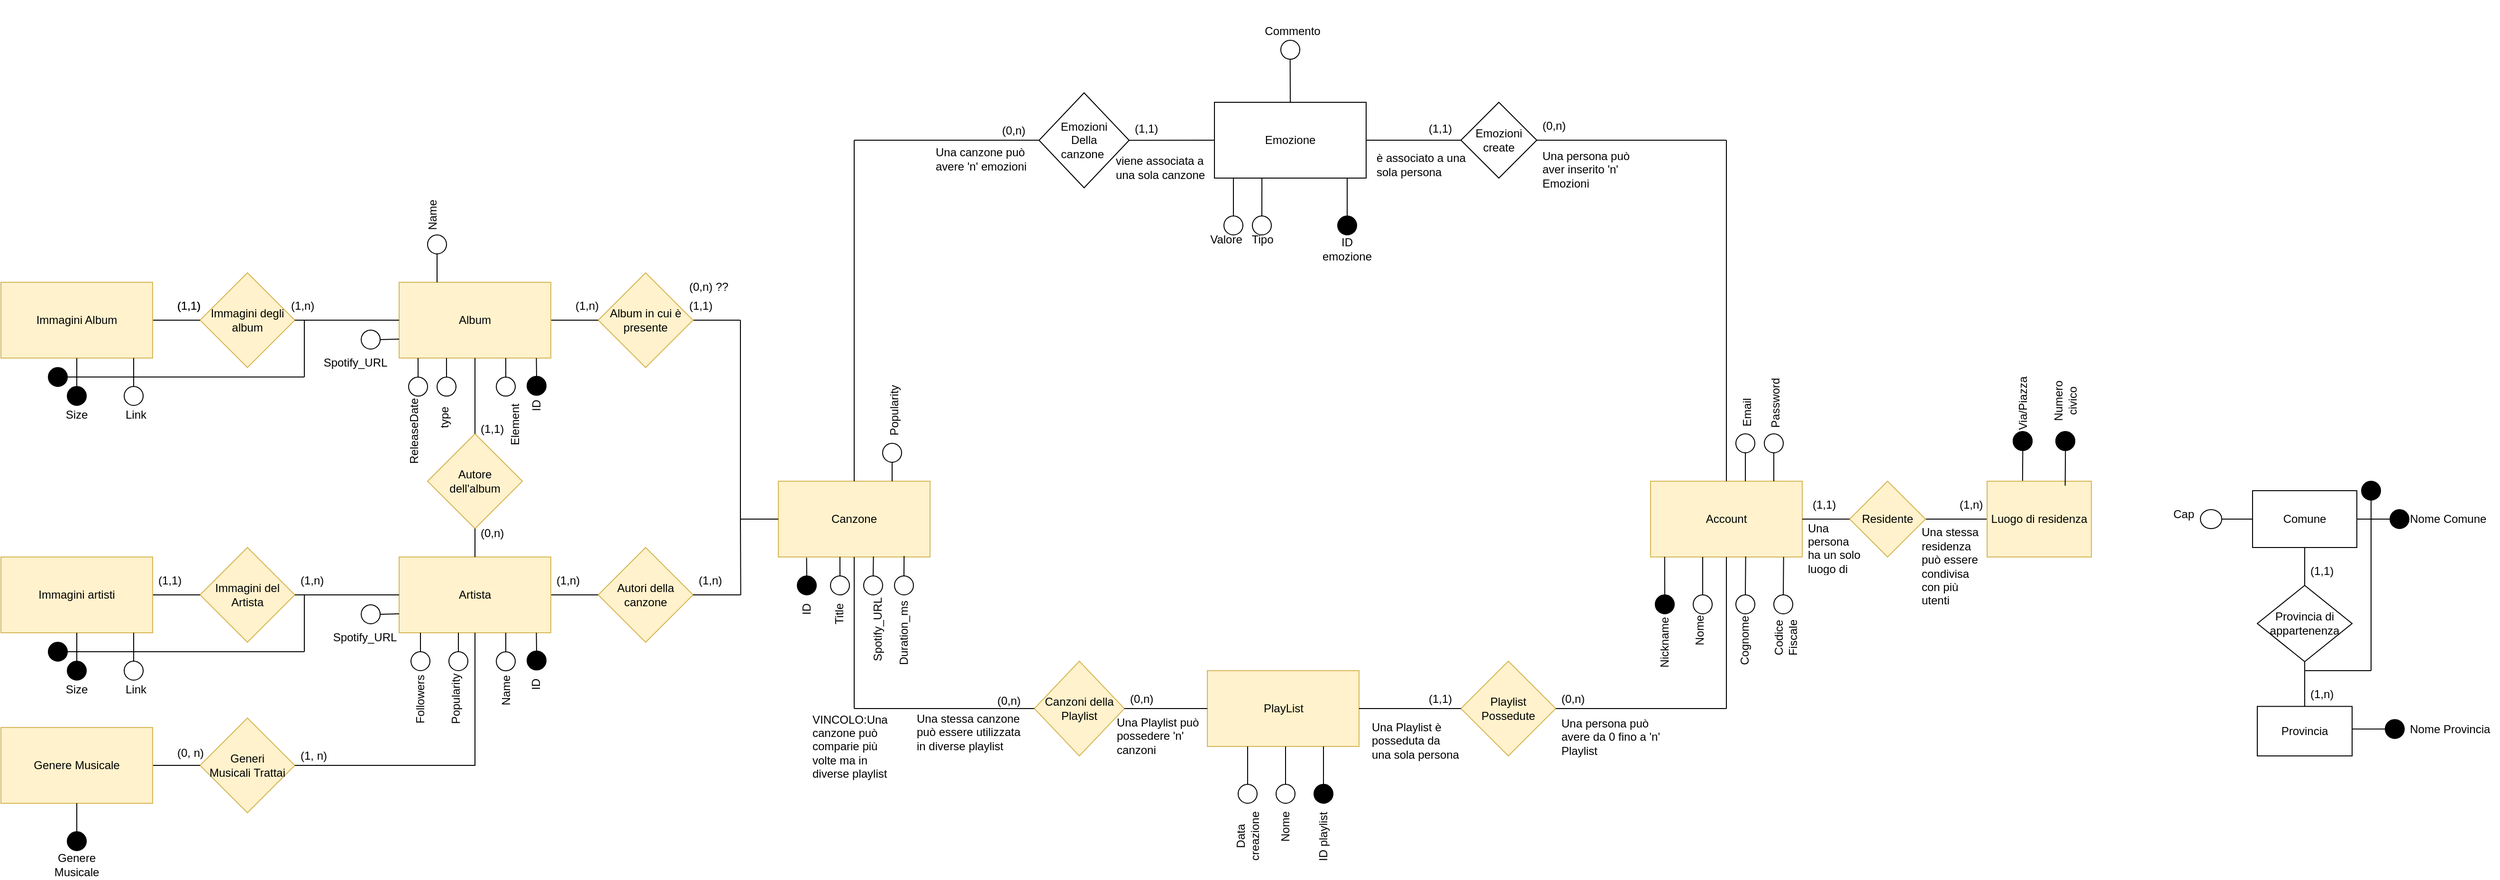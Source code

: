 <mxfile version="20.8.16" type="device"><diagram id="R2lEEEUBdFMjLlhIrx00" name="Page-1"><mxGraphModel dx="1838" dy="1670" grid="1" gridSize="10" guides="0" tooltips="0" connect="1" arrows="1" fold="1" page="1" pageScale="1" pageWidth="850" pageHeight="1100" math="0" shadow="0" extFonts="Permanent Marker^https://fonts.googleapis.com/css?family=Permanent+Marker"><root><mxCell id="0"/><mxCell id="1" parent="0"/><mxCell id="0k3QR_Rqhz5a0oe9WwEP-106" value="Canzone" style="rounded=0;whiteSpace=wrap;html=1;fillColor=#fff2cc;strokeColor=#d6b656;" parent="1" vertex="1"><mxGeometry x="120" y="320" width="160" height="80" as="geometry"/></mxCell><mxCell id="0k3QR_Rqhz5a0oe9WwEP-107" value="" style="endArrow=none;html=1;rounded=0;entryX=0.406;entryY=0.998;entryDx=0;entryDy=0;entryPerimeter=0;exitX=0.5;exitY=0;exitDx=0;exitDy=0;" parent="1" source="0k3QR_Rqhz5a0oe9WwEP-108" target="0k3QR_Rqhz5a0oe9WwEP-106" edge="1"><mxGeometry width="50" height="50" relative="1" as="geometry"><mxPoint x="185" y="444.52" as="sourcePoint"/><mxPoint x="185" y="404.52" as="targetPoint"/></mxGeometry></mxCell><mxCell id="0k3QR_Rqhz5a0oe9WwEP-108" value="" style="ellipse;whiteSpace=wrap;html=1;" parent="1" vertex="1"><mxGeometry x="175" y="420" width="20" height="20" as="geometry"/></mxCell><mxCell id="0k3QR_Rqhz5a0oe9WwEP-109" value="" style="endArrow=none;html=1;rounded=0;entryX=0.186;entryY=1.009;entryDx=0;entryDy=0;entryPerimeter=0;exitX=0.5;exitY=0;exitDx=0;exitDy=0;" parent="1" source="0k3QR_Rqhz5a0oe9WwEP-110" target="0k3QR_Rqhz5a0oe9WwEP-106" edge="1"><mxGeometry width="50" height="50" relative="1" as="geometry"><mxPoint x="150" y="444.52" as="sourcePoint"/><mxPoint x="150" y="404.52" as="targetPoint"/></mxGeometry></mxCell><mxCell id="0k3QR_Rqhz5a0oe9WwEP-110" value="" style="ellipse;whiteSpace=wrap;html=1;fillColor=#000000;" parent="1" vertex="1"><mxGeometry x="140" y="420" width="20" height="20" as="geometry"/></mxCell><mxCell id="0k3QR_Rqhz5a0oe9WwEP-113" value="ID" style="text;html=1;strokeColor=none;fillColor=none;align=center;verticalAlign=middle;whiteSpace=wrap;rounded=0;rotation=-90;" parent="1" vertex="1"><mxGeometry x="135" y="445" width="30" height="20" as="geometry"/></mxCell><mxCell id="0k3QR_Rqhz5a0oe9WwEP-114" value="Title" style="text;html=1;strokeColor=none;fillColor=none;align=center;verticalAlign=middle;whiteSpace=wrap;rounded=0;rotation=-90;" parent="1" vertex="1"><mxGeometry x="162.5" y="445.48" width="45" height="30" as="geometry"/></mxCell><mxCell id="0k3QR_Rqhz5a0oe9WwEP-115" style="edgeStyle=orthogonalEdgeStyle;rounded=0;orthogonalLoop=1;jettySize=auto;html=1;exitX=0;exitY=0.5;exitDx=0;exitDy=0;" parent="1" source="0k3QR_Rqhz5a0oe9WwEP-114" target="0k3QR_Rqhz5a0oe9WwEP-114" edge="1"><mxGeometry relative="1" as="geometry"/></mxCell><mxCell id="0k3QR_Rqhz5a0oe9WwEP-116" value="" style="endArrow=none;html=1;rounded=0;entryX=0.627;entryY=0.994;entryDx=0;entryDy=0;entryPerimeter=0;exitX=0.5;exitY=0;exitDx=0;exitDy=0;" parent="1" source="0k3QR_Rqhz5a0oe9WwEP-117" target="0k3QR_Rqhz5a0oe9WwEP-106" edge="1"><mxGeometry width="50" height="50" relative="1" as="geometry"><mxPoint x="225" y="444.52" as="sourcePoint"/><mxPoint x="227.5" y="404.52" as="targetPoint"/></mxGeometry></mxCell><mxCell id="0k3QR_Rqhz5a0oe9WwEP-117" value="" style="ellipse;whiteSpace=wrap;html=1;" parent="1" vertex="1"><mxGeometry x="210" y="420" width="20" height="20" as="geometry"/></mxCell><mxCell id="0k3QR_Rqhz5a0oe9WwEP-118" value="Spotify_URL" style="text;html=1;strokeColor=none;fillColor=none;align=center;verticalAlign=middle;whiteSpace=wrap;rounded=0;rotation=-90;" parent="1" vertex="1"><mxGeometry x="191.25" y="461.25" width="67.5" height="30" as="geometry"/></mxCell><mxCell id="0k3QR_Rqhz5a0oe9WwEP-120" value="" style="endArrow=none;html=1;rounded=0;startArrow=none;entryX=0.829;entryY=0.987;entryDx=0;entryDy=0;entryPerimeter=0;" parent="1" source="0k3QR_Rqhz5a0oe9WwEP-121" target="0k3QR_Rqhz5a0oe9WwEP-106" edge="1"><mxGeometry width="50" height="50" relative="1" as="geometry"><mxPoint x="252.5" y="444.52" as="sourcePoint"/><mxPoint x="252.5" y="404.52" as="targetPoint"/></mxGeometry></mxCell><mxCell id="0k3QR_Rqhz5a0oe9WwEP-122" value="Duration_ms" style="text;html=1;strokeColor=none;fillColor=none;align=center;verticalAlign=middle;whiteSpace=wrap;rounded=0;rotation=-90;" parent="1" vertex="1"><mxGeometry x="215" y="465" width="75" height="30" as="geometry"/></mxCell><mxCell id="0k3QR_Rqhz5a0oe9WwEP-123" style="edgeStyle=orthogonalEdgeStyle;rounded=0;orthogonalLoop=1;jettySize=auto;html=1;exitX=0;exitY=0.5;exitDx=0;exitDy=0;" parent="1" source="0k3QR_Rqhz5a0oe9WwEP-122" target="0k3QR_Rqhz5a0oe9WwEP-122" edge="1"><mxGeometry relative="1" as="geometry"/></mxCell><mxCell id="0k3QR_Rqhz5a0oe9WwEP-131" style="edgeStyle=orthogonalEdgeStyle;rounded=0;orthogonalLoop=1;jettySize=auto;html=1;exitX=0;exitY=0.5;exitDx=0;exitDy=0;" parent="1" edge="1"><mxGeometry relative="1" as="geometry"><mxPoint x="975" y="562.02" as="sourcePoint"/><mxPoint x="975" y="562.02" as="targetPoint"/></mxGeometry></mxCell><mxCell id="0k3QR_Rqhz5a0oe9WwEP-134" value="Account" style="rounded=0;whiteSpace=wrap;html=1;fillColor=#fff2cc;strokeColor=#d6b656;" parent="1" vertex="1"><mxGeometry x="1040" y="320" width="160" height="80" as="geometry"/></mxCell><mxCell id="0k3QR_Rqhz5a0oe9WwEP-135" value="" style="endArrow=none;html=1;rounded=0;exitX=0.5;exitY=0;exitDx=0;exitDy=0;" parent="1" source="0k3QR_Rqhz5a0oe9WwEP-136" edge="1"><mxGeometry width="50" height="50" relative="1" as="geometry"><mxPoint x="1095" y="444.52" as="sourcePoint"/><mxPoint x="1095" y="400" as="targetPoint"/></mxGeometry></mxCell><mxCell id="0k3QR_Rqhz5a0oe9WwEP-136" value="" style="ellipse;whiteSpace=wrap;html=1;" parent="1" vertex="1"><mxGeometry x="1085" y="440" width="20" height="20" as="geometry"/></mxCell><mxCell id="0k3QR_Rqhz5a0oe9WwEP-137" value="" style="endArrow=none;html=1;rounded=0;entryX=0.093;entryY=0.999;entryDx=0;entryDy=0;entryPerimeter=0;exitX=0.5;exitY=0;exitDx=0;exitDy=0;" parent="1" source="0k3QR_Rqhz5a0oe9WwEP-138" target="0k3QR_Rqhz5a0oe9WwEP-134" edge="1"><mxGeometry width="50" height="50" relative="1" as="geometry"><mxPoint x="1055" y="444.52" as="sourcePoint"/><mxPoint x="1055" y="404.52" as="targetPoint"/></mxGeometry></mxCell><mxCell id="0k3QR_Rqhz5a0oe9WwEP-138" value="" style="ellipse;whiteSpace=wrap;html=1;fillColor=#000000;" parent="1" vertex="1"><mxGeometry x="1045" y="440" width="20" height="20" as="geometry"/></mxCell><mxCell id="0k3QR_Rqhz5a0oe9WwEP-139" value="Nickname" style="text;html=1;strokeColor=none;fillColor=none;align=center;verticalAlign=middle;whiteSpace=wrap;rounded=0;rotation=-90;" parent="1" vertex="1"><mxGeometry x="1020" y="480" width="70" height="20" as="geometry"/></mxCell><mxCell id="0k3QR_Rqhz5a0oe9WwEP-140" value="Nome" style="text;html=1;strokeColor=none;fillColor=none;align=center;verticalAlign=middle;whiteSpace=wrap;rounded=0;rotation=-90;" parent="1" vertex="1"><mxGeometry x="1070" y="470" width="45" height="14.52" as="geometry"/></mxCell><mxCell id="0k3QR_Rqhz5a0oe9WwEP-141" style="edgeStyle=orthogonalEdgeStyle;rounded=0;orthogonalLoop=1;jettySize=auto;html=1;exitX=0;exitY=0.5;exitDx=0;exitDy=0;" parent="1" source="0k3QR_Rqhz5a0oe9WwEP-140" target="0k3QR_Rqhz5a0oe9WwEP-140" edge="1"><mxGeometry relative="1" as="geometry"/></mxCell><mxCell id="0k3QR_Rqhz5a0oe9WwEP-142" value="" style="endArrow=none;html=1;rounded=0;entryX=0.627;entryY=0.994;entryDx=0;entryDy=0;entryPerimeter=0;exitX=0.5;exitY=0;exitDx=0;exitDy=0;" parent="1" source="0k3QR_Rqhz5a0oe9WwEP-143" target="0k3QR_Rqhz5a0oe9WwEP-134" edge="1"><mxGeometry width="50" height="50" relative="1" as="geometry"><mxPoint x="1135" y="444.52" as="sourcePoint"/><mxPoint x="1137.5" y="404.52" as="targetPoint"/></mxGeometry></mxCell><mxCell id="0k3QR_Rqhz5a0oe9WwEP-143" value="" style="ellipse;whiteSpace=wrap;html=1;" parent="1" vertex="1"><mxGeometry x="1130" y="440" width="20" height="20" as="geometry"/></mxCell><mxCell id="0k3QR_Rqhz5a0oe9WwEP-144" value="Cognome" style="text;html=1;strokeColor=none;fillColor=none;align=center;verticalAlign=middle;whiteSpace=wrap;rounded=0;rotation=-90;" parent="1" vertex="1"><mxGeometry x="1116.88" y="480" width="45" height="16.25" as="geometry"/></mxCell><mxCell id="0k3QR_Rqhz5a0oe9WwEP-145" style="edgeStyle=orthogonalEdgeStyle;rounded=0;orthogonalLoop=1;jettySize=auto;html=1;exitX=0;exitY=0.5;exitDx=0;exitDy=0;" parent="1" source="0k3QR_Rqhz5a0oe9WwEP-144" target="0k3QR_Rqhz5a0oe9WwEP-144" edge="1"><mxGeometry relative="1" as="geometry"/></mxCell><mxCell id="0k3QR_Rqhz5a0oe9WwEP-148" value="Codice Fiscale" style="text;html=1;strokeColor=none;fillColor=none;align=center;verticalAlign=middle;whiteSpace=wrap;rounded=0;rotation=-90;" parent="1" vertex="1"><mxGeometry x="1160" y="473.13" width="45" height="23.75" as="geometry"/></mxCell><mxCell id="0k3QR_Rqhz5a0oe9WwEP-149" style="edgeStyle=orthogonalEdgeStyle;rounded=0;orthogonalLoop=1;jettySize=auto;html=1;exitX=0;exitY=0.5;exitDx=0;exitDy=0;" parent="1" source="0k3QR_Rqhz5a0oe9WwEP-148" target="0k3QR_Rqhz5a0oe9WwEP-148" edge="1"><mxGeometry relative="1" as="geometry"/></mxCell><mxCell id="0k3QR_Rqhz5a0oe9WwEP-152" style="edgeStyle=orthogonalEdgeStyle;rounded=0;orthogonalLoop=1;jettySize=auto;html=1;exitX=0;exitY=0.5;exitDx=0;exitDy=0;" parent="1" edge="1"><mxGeometry relative="1" as="geometry"><mxPoint x="1432.5" y="254.64" as="sourcePoint"/><mxPoint x="1432.5" y="254.64" as="targetPoint"/></mxGeometry></mxCell><mxCell id="0k3QR_Rqhz5a0oe9WwEP-153" value="" style="endArrow=none;html=1;rounded=0;entryX=0.627;entryY=0.994;entryDx=0;entryDy=0;entryPerimeter=0;" parent="1" edge="1"><mxGeometry width="50" height="50" relative="1" as="geometry"><mxPoint x="1432.33" y="327.38" as="sourcePoint"/><mxPoint x="1432.65" y="286.9" as="targetPoint"/></mxGeometry></mxCell><mxCell id="0k3QR_Rqhz5a0oe9WwEP-154" value="" style="ellipse;whiteSpace=wrap;html=1;" parent="1" vertex="1"><mxGeometry x="1422.5" y="267.62" width="20" height="20" as="geometry"/></mxCell><mxCell id="0k3QR_Rqhz5a0oe9WwEP-174" value="Commento" style="text;html=1;strokeColor=none;fillColor=none;align=center;verticalAlign=middle;whiteSpace=wrap;rounded=0;rotation=0;" parent="1" vertex="1"><mxGeometry x="640" y="-170" width="45" height="30" as="geometry"/></mxCell><mxCell id="0k3QR_Rqhz5a0oe9WwEP-185" value="Via/Piazza" style="text;html=1;strokeColor=none;fillColor=none;align=center;verticalAlign=middle;whiteSpace=wrap;rounded=0;rotation=-90;" parent="1" vertex="1"><mxGeometry x="1410" y="222.62" width="45" height="30" as="geometry"/></mxCell><mxCell id="0k3QR_Rqhz5a0oe9WwEP-186" style="edgeStyle=orthogonalEdgeStyle;rounded=0;orthogonalLoop=1;jettySize=auto;html=1;exitX=0;exitY=0.5;exitDx=0;exitDy=0;" parent="1" source="0k3QR_Rqhz5a0oe9WwEP-185" target="0k3QR_Rqhz5a0oe9WwEP-185" edge="1"><mxGeometry relative="1" as="geometry"/></mxCell><mxCell id="0k3QR_Rqhz5a0oe9WwEP-189" value="" style="endArrow=none;html=1;rounded=0;entryX=0.5;entryY=1;entryDx=0;entryDy=0;" parent="1" target="0k3QR_Rqhz5a0oe9WwEP-134" edge="1"><mxGeometry width="50" height="50" relative="1" as="geometry"><mxPoint x="1120" y="560" as="sourcePoint"/><mxPoint x="985" y="435" as="targetPoint"/></mxGeometry></mxCell><mxCell id="0k3QR_Rqhz5a0oe9WwEP-190" value="PlayList" style="rounded=0;whiteSpace=wrap;html=1;fillColor=#fff2cc;strokeColor=#d6b656;" parent="1" vertex="1"><mxGeometry x="572.5" y="520" width="160" height="80" as="geometry"/></mxCell><mxCell id="0k3QR_Rqhz5a0oe9WwEP-191" value="Playlist Possedute" style="rhombus;whiteSpace=wrap;html=1;fillColor=#fff2cc;strokeColor=#d6b656;" parent="1" vertex="1"><mxGeometry x="840" y="510" width="100" height="100" as="geometry"/></mxCell><mxCell id="0k3QR_Rqhz5a0oe9WwEP-192" value="" style="endArrow=none;html=1;rounded=0;exitX=1;exitY=0.5;exitDx=0;exitDy=0;" parent="1" edge="1"><mxGeometry width="50" height="50" relative="1" as="geometry"><mxPoint x="940" y="560" as="sourcePoint"/><mxPoint x="1120" y="560" as="targetPoint"/></mxGeometry></mxCell><mxCell id="0k3QR_Rqhz5a0oe9WwEP-193" value="(0,n)" style="text;strokeColor=none;fillColor=none;align=left;verticalAlign=middle;spacingLeft=4;spacingRight=4;overflow=hidden;points=[[0,0.5],[1,0.5]];portConstraint=eastwest;rotatable=0;whiteSpace=wrap;html=1;" parent="1" vertex="1"><mxGeometry x="940" y="535" width="35" height="30" as="geometry"/></mxCell><mxCell id="0k3QR_Rqhz5a0oe9WwEP-194" value="Una persona può avere da 0 fino a 'n' Playlist" style="text;strokeColor=none;fillColor=none;align=left;verticalAlign=middle;spacingLeft=4;spacingRight=4;overflow=hidden;points=[[0,0.5],[1,0.5]];portConstraint=eastwest;rotatable=0;whiteSpace=wrap;html=1;" parent="1" vertex="1"><mxGeometry x="940" y="560" width="117.5" height="60.48" as="geometry"/></mxCell><mxCell id="0k3QR_Rqhz5a0oe9WwEP-195" value="" style="endArrow=none;html=1;rounded=0;exitX=1;exitY=0.5;exitDx=0;exitDy=0;entryX=0;entryY=0.5;entryDx=0;entryDy=0;" parent="1" source="0k3QR_Rqhz5a0oe9WwEP-190" target="0k3QR_Rqhz5a0oe9WwEP-191" edge="1"><mxGeometry width="50" height="50" relative="1" as="geometry"><mxPoint x="732.5" y="564.71" as="sourcePoint"/><mxPoint x="835" y="564.71" as="targetPoint"/></mxGeometry></mxCell><mxCell id="0k3QR_Rqhz5a0oe9WwEP-196" value="(1,1)" style="text;strokeColor=none;fillColor=none;align=left;verticalAlign=middle;spacingLeft=4;spacingRight=4;overflow=hidden;points=[[0,0.5],[1,0.5]];portConstraint=eastwest;rotatable=0;whiteSpace=wrap;html=1;" parent="1" vertex="1"><mxGeometry x="800" y="535" width="40" height="30" as="geometry"/></mxCell><mxCell id="0k3QR_Rqhz5a0oe9WwEP-197" value="Una Playlist è posseduta da una sola persona" style="text;strokeColor=none;fillColor=none;align=left;verticalAlign=middle;spacingLeft=4;spacingRight=4;overflow=hidden;points=[[0,0.5],[1,0.5]];portConstraint=eastwest;rotatable=0;whiteSpace=wrap;html=1;" parent="1" vertex="1"><mxGeometry x="740" y="565" width="105" height="58.22" as="geometry"/></mxCell><mxCell id="0k3QR_Rqhz5a0oe9WwEP-198" value="" style="endArrow=none;html=1;rounded=0;" parent="1" edge="1"><mxGeometry width="50" height="50" relative="1" as="geometry"><mxPoint x="655" y="640" as="sourcePoint"/><mxPoint x="655" y="600" as="targetPoint"/></mxGeometry></mxCell><mxCell id="0k3QR_Rqhz5a0oe9WwEP-199" value="" style="ellipse;whiteSpace=wrap;html=1;" parent="1" vertex="1"><mxGeometry x="645" y="640" width="20" height="20" as="geometry"/></mxCell><mxCell id="0k3QR_Rqhz5a0oe9WwEP-200" style="edgeStyle=orthogonalEdgeStyle;rounded=0;orthogonalLoop=1;jettySize=auto;html=1;exitX=0;exitY=0.5;exitDx=0;exitDy=0;" parent="1" edge="1"><mxGeometry relative="1" as="geometry"><mxPoint x="655" y="707.5" as="sourcePoint"/><mxPoint x="655" y="707.5" as="targetPoint"/></mxGeometry></mxCell><mxCell id="0k3QR_Rqhz5a0oe9WwEP-201" value="Nome" style="text;html=1;strokeColor=none;fillColor=none;align=center;verticalAlign=middle;whiteSpace=wrap;rounded=0;rotation=-90;" parent="1" vertex="1"><mxGeometry x="632.5" y="670" width="45" height="30" as="geometry"/></mxCell><mxCell id="0k3QR_Rqhz5a0oe9WwEP-202" value="Canzoni della Playlist" style="rhombus;whiteSpace=wrap;html=1;fillColor=#fff2cc;strokeColor=#d6b656;" parent="1" vertex="1"><mxGeometry x="390" y="510" width="95" height="100" as="geometry"/></mxCell><mxCell id="0k3QR_Rqhz5a0oe9WwEP-204" value="" style="endArrow=none;html=1;rounded=0;entryX=0;entryY=0.5;entryDx=0;entryDy=0;exitX=1;exitY=0.5;exitDx=0;exitDy=0;" parent="1" source="0k3QR_Rqhz5a0oe9WwEP-202" target="0k3QR_Rqhz5a0oe9WwEP-190" edge="1"><mxGeometry width="50" height="50" relative="1" as="geometry"><mxPoint x="485" y="564" as="sourcePoint"/><mxPoint x="572.5" y="564.43" as="targetPoint"/></mxGeometry></mxCell><mxCell id="0k3QR_Rqhz5a0oe9WwEP-205" value="(0,n)" style="text;strokeColor=none;fillColor=none;align=left;verticalAlign=middle;spacingLeft=4;spacingRight=4;overflow=hidden;points=[[0,0.5],[1,0.5]];portConstraint=eastwest;rotatable=0;whiteSpace=wrap;html=1;" parent="1" vertex="1"><mxGeometry x="485" y="535" width="40" height="30" as="geometry"/></mxCell><mxCell id="0k3QR_Rqhz5a0oe9WwEP-206" value="Una Playlist può possedere 'n' canzoni" style="text;strokeColor=none;fillColor=none;align=left;verticalAlign=middle;spacingLeft=4;spacingRight=4;overflow=hidden;points=[[0,0.5],[1,0.5]];portConstraint=eastwest;rotatable=0;whiteSpace=wrap;html=1;" parent="1" vertex="1"><mxGeometry x="471.25" y="560" width="105" height="58.22" as="geometry"/></mxCell><mxCell id="0k3QR_Rqhz5a0oe9WwEP-207" value="" style="endArrow=none;html=1;rounded=0;entryX=0.5;entryY=1;entryDx=0;entryDy=0;" parent="1" target="0k3QR_Rqhz5a0oe9WwEP-106" edge="1"><mxGeometry width="50" height="50" relative="1" as="geometry"><mxPoint x="200" y="560" as="sourcePoint"/><mxPoint x="210" y="404.52" as="targetPoint"/></mxGeometry></mxCell><mxCell id="0k3QR_Rqhz5a0oe9WwEP-208" value="" style="endArrow=none;html=1;rounded=0;entryX=0;entryY=0.5;entryDx=0;entryDy=0;" parent="1" edge="1"><mxGeometry width="50" height="50" relative="1" as="geometry"><mxPoint x="200" y="560" as="sourcePoint"/><mxPoint x="390" y="560.0" as="targetPoint"/></mxGeometry></mxCell><mxCell id="0k3QR_Rqhz5a0oe9WwEP-209" value="(0,n)" style="text;strokeColor=none;fillColor=none;align=left;verticalAlign=middle;spacingLeft=4;spacingRight=4;overflow=hidden;points=[[0,0.5],[1,0.5]];portConstraint=eastwest;rotatable=0;whiteSpace=wrap;html=1;" parent="1" vertex="1"><mxGeometry x="345" y="537.26" width="40" height="30" as="geometry"/></mxCell><mxCell id="0k3QR_Rqhz5a0oe9WwEP-210" value="VINCOLO:Una canzone può comparie più volte ma in diverse playlist" style="text;strokeColor=none;fillColor=none;align=left;verticalAlign=middle;spacingLeft=4;spacingRight=4;overflow=hidden;points=[[0,0.5],[1,0.5]];portConstraint=eastwest;rotatable=0;whiteSpace=wrap;html=1;" parent="1" vertex="1"><mxGeometry x="150" y="560" width="100" height="80" as="geometry"/></mxCell><mxCell id="0k3QR_Rqhz5a0oe9WwEP-211" value="" style="endArrow=none;html=1;rounded=0;" parent="1" edge="1"><mxGeometry width="50" height="50" relative="1" as="geometry"><mxPoint x="695" y="640.0" as="sourcePoint"/><mxPoint x="695" y="600.0" as="targetPoint"/></mxGeometry></mxCell><mxCell id="0k3QR_Rqhz5a0oe9WwEP-212" value="" style="ellipse;whiteSpace=wrap;html=1;fillColor=#000000;" parent="1" vertex="1"><mxGeometry x="685" y="640" width="20" height="20" as="geometry"/></mxCell><mxCell id="0k3QR_Rqhz5a0oe9WwEP-213" value="ID playlist" style="text;html=1;strokeColor=none;fillColor=none;align=center;verticalAlign=middle;whiteSpace=wrap;rounded=0;rotation=-90;" parent="1" vertex="1"><mxGeometry x="660" y="680" width="70" height="30" as="geometry"/></mxCell><mxCell id="0k3QR_Rqhz5a0oe9WwEP-217" value="" style="endArrow=none;html=1;rounded=0;" parent="1" edge="1"><mxGeometry width="50" height="50" relative="1" as="geometry"><mxPoint x="615" y="640" as="sourcePoint"/><mxPoint x="615" y="600" as="targetPoint"/></mxGeometry></mxCell><mxCell id="0k3QR_Rqhz5a0oe9WwEP-218" value="" style="ellipse;whiteSpace=wrap;html=1;" parent="1" vertex="1"><mxGeometry x="605" y="640" width="20" height="20" as="geometry"/></mxCell><mxCell id="0k3QR_Rqhz5a0oe9WwEP-219" style="edgeStyle=orthogonalEdgeStyle;rounded=0;orthogonalLoop=1;jettySize=auto;html=1;exitX=0;exitY=0.5;exitDx=0;exitDy=0;" parent="1" edge="1"><mxGeometry relative="1" as="geometry"><mxPoint x="615" y="707.5" as="sourcePoint"/><mxPoint x="615" y="707.5" as="targetPoint"/></mxGeometry></mxCell><mxCell id="0k3QR_Rqhz5a0oe9WwEP-220" value="Data creazione" style="text;html=1;strokeColor=none;fillColor=none;align=center;verticalAlign=middle;whiteSpace=wrap;rounded=0;rotation=-90;" parent="1" vertex="1"><mxGeometry x="592.5" y="680" width="45" height="30" as="geometry"/></mxCell><mxCell id="0k3QR_Rqhz5a0oe9WwEP-221" value="Una stessa canzone può essere utilizzata in diverse playlist" style="text;strokeColor=none;fillColor=none;align=left;verticalAlign=middle;spacingLeft=4;spacingRight=4;overflow=hidden;points=[[0,0.5],[1,0.5]];portConstraint=eastwest;rotatable=0;whiteSpace=wrap;html=1;" parent="1" vertex="1"><mxGeometry x="260" y="545.48" width="122.5" height="80" as="geometry"/></mxCell><mxCell id="0k3QR_Rqhz5a0oe9WwEP-222" value="" style="endArrow=none;html=1;rounded=0;exitX=1;exitY=0.5;exitDx=0;exitDy=0;entryX=0;entryY=0.5;entryDx=0;entryDy=0;" parent="1" source="0k3QR_Rqhz5a0oe9WwEP-223" target="0k3QR_Rqhz5a0oe9WwEP-227" edge="1"><mxGeometry width="50" height="50" relative="1" as="geometry"><mxPoint x="1315" y="364.52" as="sourcePoint"/><mxPoint x="1435" y="364.52" as="targetPoint"/></mxGeometry></mxCell><mxCell id="0k3QR_Rqhz5a0oe9WwEP-223" value="Residente" style="rhombus;whiteSpace=wrap;html=1;fillColor=#fff2cc;strokeColor=#d6b656;" parent="1" vertex="1"><mxGeometry x="1250" y="320" width="80" height="80" as="geometry"/></mxCell><mxCell id="0k3QR_Rqhz5a0oe9WwEP-224" value="" style="endArrow=none;html=1;rounded=0;exitX=1;exitY=0.5;exitDx=0;exitDy=0;entryX=0;entryY=0.5;entryDx=0;entryDy=0;" parent="1" source="0k3QR_Rqhz5a0oe9WwEP-134" target="0k3QR_Rqhz5a0oe9WwEP-223" edge="1"><mxGeometry width="50" height="50" relative="1" as="geometry"><mxPoint x="1195" y="364.52" as="sourcePoint"/><mxPoint x="1282.5" y="364.52" as="targetPoint"/></mxGeometry></mxCell><mxCell id="0k3QR_Rqhz5a0oe9WwEP-225" value="(1,1)" style="text;strokeColor=none;fillColor=none;align=left;verticalAlign=middle;spacingLeft=4;spacingRight=4;overflow=hidden;points=[[0,0.5],[1,0.5]];portConstraint=eastwest;rotatable=0;whiteSpace=wrap;html=1;" parent="1" vertex="1"><mxGeometry x="1205" y="330.0" width="40" height="30" as="geometry"/></mxCell><mxCell id="0k3QR_Rqhz5a0oe9WwEP-226" value="(1,n)" style="text;strokeColor=none;fillColor=none;align=left;verticalAlign=middle;spacingLeft=4;spacingRight=4;overflow=hidden;points=[[0,0.5],[1,0.5]];portConstraint=eastwest;rotatable=0;whiteSpace=wrap;html=1;" parent="1" vertex="1"><mxGeometry x="1360" y="330.0" width="40" height="30" as="geometry"/></mxCell><mxCell id="0k3QR_Rqhz5a0oe9WwEP-227" value="Luogo di residenza" style="rounded=0;whiteSpace=wrap;html=1;fillColor=#fff2cc;strokeColor=#d6b656;" parent="1" vertex="1"><mxGeometry x="1395" y="320" width="110" height="80" as="geometry"/></mxCell><mxCell id="0k3QR_Rqhz5a0oe9WwEP-233" value="Comune" style="rounded=0;whiteSpace=wrap;html=1;" parent="1" vertex="1"><mxGeometry x="1675" y="330" width="110" height="60" as="geometry"/></mxCell><mxCell id="0k3QR_Rqhz5a0oe9WwEP-236" value="Provincia di appartenenza" style="rhombus;whiteSpace=wrap;html=1;fillColor=#FFFFFF;" parent="1" vertex="1"><mxGeometry x="1680" y="430" width="100" height="80.48" as="geometry"/></mxCell><mxCell id="0k3QR_Rqhz5a0oe9WwEP-237" value="Provincia" style="rounded=0;whiteSpace=wrap;html=1;" parent="1" vertex="1"><mxGeometry x="1680" y="557.74" width="100" height="52.26" as="geometry"/></mxCell><mxCell id="0k3QR_Rqhz5a0oe9WwEP-238" value="" style="endArrow=none;html=1;rounded=0;entryX=0.5;entryY=1;entryDx=0;entryDy=0;exitX=0.5;exitY=0;exitDx=0;exitDy=0;" parent="1" source="0k3QR_Rqhz5a0oe9WwEP-237" target="0k3QR_Rqhz5a0oe9WwEP-236" edge="1"><mxGeometry width="50" height="50" relative="1" as="geometry"><mxPoint x="1720" y="540" as="sourcePoint"/><mxPoint x="1734.8" y="515.48" as="targetPoint"/></mxGeometry></mxCell><mxCell id="0k3QR_Rqhz5a0oe9WwEP-239" value="(1,n)" style="text;strokeColor=none;fillColor=none;align=left;verticalAlign=middle;spacingLeft=4;spacingRight=4;overflow=hidden;points=[[0,0.5],[1,0.5]];portConstraint=eastwest;rotatable=0;whiteSpace=wrap;html=1;" parent="1" vertex="1"><mxGeometry x="1730" y="530" width="40" height="30" as="geometry"/></mxCell><mxCell id="0k3QR_Rqhz5a0oe9WwEP-240" value="" style="endArrow=none;html=1;rounded=0;exitX=0.5;exitY=0;exitDx=0;exitDy=0;entryX=0.5;entryY=1;entryDx=0;entryDy=0;" parent="1" source="0k3QR_Rqhz5a0oe9WwEP-236" target="0k3QR_Rqhz5a0oe9WwEP-233" edge="1"><mxGeometry width="50" height="50" relative="1" as="geometry"><mxPoint x="1734.71" y="425" as="sourcePoint"/><mxPoint x="1735" y="385" as="targetPoint"/></mxGeometry></mxCell><mxCell id="0k3QR_Rqhz5a0oe9WwEP-248" value="" style="endArrow=none;html=1;rounded=0;entryX=1;entryY=0.5;entryDx=0;entryDy=0;exitX=0;exitY=0.5;exitDx=0;exitDy=0;" parent="1" source="0k3QR_Rqhz5a0oe9WwEP-249" target="0k3QR_Rqhz5a0oe9WwEP-233" edge="1"><mxGeometry width="50" height="50" relative="1" as="geometry"><mxPoint x="1900" y="376.13" as="sourcePoint"/><mxPoint x="1780" y="358.87" as="targetPoint"/></mxGeometry></mxCell><mxCell id="0k3QR_Rqhz5a0oe9WwEP-249" value="" style="ellipse;whiteSpace=wrap;html=1;fillColor=#000000;" parent="1" vertex="1"><mxGeometry x="1820" y="350" width="20" height="20" as="geometry"/></mxCell><mxCell id="0k3QR_Rqhz5a0oe9WwEP-250" value="" style="endArrow=none;html=1;rounded=0;entryX=1;entryY=0.5;entryDx=0;entryDy=0;exitX=0;exitY=0.5;exitDx=0;exitDy=0;" parent="1" source="0k3QR_Rqhz5a0oe9WwEP-251" edge="1"><mxGeometry width="50" height="50" relative="1" as="geometry"><mxPoint x="1900" y="598.87" as="sourcePoint"/><mxPoint x="1780" y="581.61" as="targetPoint"/></mxGeometry></mxCell><mxCell id="0k3QR_Rqhz5a0oe9WwEP-251" value="" style="ellipse;whiteSpace=wrap;html=1;fillColor=#000000;" parent="1" vertex="1"><mxGeometry x="1815" y="571.61" width="20" height="20" as="geometry"/></mxCell><mxCell id="0k3QR_Rqhz5a0oe9WwEP-252" value="Nome Comune" style="text;strokeColor=none;fillColor=none;align=left;verticalAlign=middle;spacingLeft=4;spacingRight=4;overflow=hidden;points=[[0,0.5],[1,0.5]];portConstraint=eastwest;rotatable=0;whiteSpace=wrap;html=1;" parent="1" vertex="1"><mxGeometry x="1835" y="345" width="100" height="30" as="geometry"/></mxCell><mxCell id="0k3QR_Rqhz5a0oe9WwEP-255" value="Nome Provincia" style="text;strokeColor=none;fillColor=none;align=left;verticalAlign=middle;spacingLeft=4;spacingRight=4;overflow=hidden;points=[[0,0.5],[1,0.5]];portConstraint=eastwest;rotatable=0;whiteSpace=wrap;html=1;" parent="1" vertex="1"><mxGeometry x="1835" y="566.61" width="100" height="30" as="geometry"/></mxCell><mxCell id="0k3QR_Rqhz5a0oe9WwEP-259" style="edgeStyle=orthogonalEdgeStyle;rounded=0;orthogonalLoop=1;jettySize=auto;html=1;exitX=0;exitY=0.5;exitDx=0;exitDy=0;" parent="1" edge="1"><mxGeometry relative="1" as="geometry"><mxPoint x="1477.5" y="252.02" as="sourcePoint"/><mxPoint x="1477.5" y="252.02" as="targetPoint"/></mxGeometry></mxCell><mxCell id="0k3QR_Rqhz5a0oe9WwEP-260" value="" style="endArrow=none;html=1;rounded=0;entryX=0.627;entryY=0.994;entryDx=0;entryDy=0;entryPerimeter=0;" parent="1" edge="1"><mxGeometry width="50" height="50" relative="1" as="geometry"><mxPoint x="1477.33" y="324.76" as="sourcePoint"/><mxPoint x="1477.65" y="284.28" as="targetPoint"/></mxGeometry></mxCell><mxCell id="0k3QR_Rqhz5a0oe9WwEP-261" value="" style="ellipse;whiteSpace=wrap;html=1;" parent="1" vertex="1"><mxGeometry x="1467.5" y="267.62" width="20" height="20" as="geometry"/></mxCell><mxCell id="0k3QR_Rqhz5a0oe9WwEP-262" value="Numero civico" style="text;html=1;strokeColor=none;fillColor=none;align=center;verticalAlign=middle;whiteSpace=wrap;rounded=0;rotation=-90;" parent="1" vertex="1"><mxGeometry x="1455" y="220.0" width="45" height="30" as="geometry"/></mxCell><mxCell id="0k3QR_Rqhz5a0oe9WwEP-263" style="edgeStyle=orthogonalEdgeStyle;rounded=0;orthogonalLoop=1;jettySize=auto;html=1;exitX=0;exitY=0.5;exitDx=0;exitDy=0;" parent="1" source="0k3QR_Rqhz5a0oe9WwEP-262" target="0k3QR_Rqhz5a0oe9WwEP-262" edge="1"><mxGeometry relative="1" as="geometry"/></mxCell><mxCell id="0k3QR_Rqhz5a0oe9WwEP-264" value="" style="ellipse;whiteSpace=wrap;html=1;fillColor=#000000;" parent="1" vertex="1"><mxGeometry x="1467.5" y="267.62" width="20" height="20" as="geometry"/></mxCell><mxCell id="0k3QR_Rqhz5a0oe9WwEP-265" value="" style="ellipse;whiteSpace=wrap;html=1;fillColor=#000000;" parent="1" vertex="1"><mxGeometry x="1422.5" y="267.62" width="20" height="20" as="geometry"/></mxCell><mxCell id="0k3QR_Rqhz5a0oe9WwEP-276" value="" style="ellipse;whiteSpace=wrap;html=1;fillColor=#000000;" parent="1" vertex="1"><mxGeometry x="1790" y="320" width="20" height="20" as="geometry"/></mxCell><mxCell id="0k3QR_Rqhz5a0oe9WwEP-277" value="" style="endArrow=none;html=1;rounded=0;" parent="1" edge="1"><mxGeometry width="50" height="50" relative="1" as="geometry"><mxPoint x="1800" y="520" as="sourcePoint"/><mxPoint x="1800" y="340" as="targetPoint"/></mxGeometry></mxCell><mxCell id="0k3QR_Rqhz5a0oe9WwEP-278" value="" style="endArrow=none;html=1;rounded=0;" parent="1" edge="1"><mxGeometry width="50" height="50" relative="1" as="geometry"><mxPoint x="1730" y="520" as="sourcePoint"/><mxPoint x="1800" y="520" as="targetPoint"/></mxGeometry></mxCell><mxCell id="0k3QR_Rqhz5a0oe9WwEP-280" value="(1,1)" style="text;strokeColor=none;fillColor=none;align=left;verticalAlign=middle;spacingLeft=4;spacingRight=4;overflow=hidden;points=[[0,0.5],[1,0.5]];portConstraint=eastwest;rotatable=0;whiteSpace=wrap;html=1;" parent="1" vertex="1"><mxGeometry x="1730" y="400" width="40" height="30" as="geometry"/></mxCell><mxCell id="jozlAeGoNdv7fgg0qlVy-2" value="" style="endArrow=none;html=1;rounded=0;entryX=0;entryY=0.5;entryDx=0;entryDy=0;exitX=1;exitY=0.5;exitDx=0;exitDy=0;" parent="1" source="jozlAeGoNdv7fgg0qlVy-3" target="0k3QR_Rqhz5a0oe9WwEP-233" edge="1"><mxGeometry width="50" height="50" relative="1" as="geometry"><mxPoint x="1912.5" y="440.0" as="sourcePoint"/><mxPoint x="1912.5" y="400.0" as="targetPoint"/></mxGeometry></mxCell><mxCell id="jozlAeGoNdv7fgg0qlVy-3" value="" style="ellipse;whiteSpace=wrap;html=1;" parent="1" vertex="1"><mxGeometry x="1620" y="350" width="22.5" height="20" as="geometry"/></mxCell><mxCell id="jozlAeGoNdv7fgg0qlVy-4" value="Cap" style="text;html=1;strokeColor=none;fillColor=none;align=center;verticalAlign=middle;whiteSpace=wrap;rounded=0;rotation=0;" parent="1" vertex="1"><mxGeometry x="1580" y="340" width="45" height="30" as="geometry"/></mxCell><mxCell id="jozlAeGoNdv7fgg0qlVy-6" value="Una persona ha un solo luogo di residenza" style="text;strokeColor=none;fillColor=none;align=left;verticalAlign=middle;spacingLeft=4;spacingRight=4;overflow=hidden;points=[[0,0.5],[1,0.5]];portConstraint=eastwest;rotatable=0;whiteSpace=wrap;html=1;" parent="1" vertex="1"><mxGeometry x="1200" y="360" width="70" height="60.48" as="geometry"/></mxCell><mxCell id="jozlAeGoNdv7fgg0qlVy-7" value="Una stessa residenza può essere condivisa con più utenti" style="text;strokeColor=none;fillColor=none;align=left;verticalAlign=middle;spacingLeft=4;spacingRight=4;overflow=hidden;points=[[0,0.5],[1,0.5]];portConstraint=eastwest;rotatable=0;whiteSpace=wrap;html=1;" parent="1" vertex="1"><mxGeometry x="1320" y="360" width="80" height="100" as="geometry"/></mxCell><mxCell id="gjyql738VkNS0sP5IMUa-34" style="edgeStyle=orthogonalEdgeStyle;rounded=0;orthogonalLoop=1;jettySize=auto;html=1;exitX=0;exitY=0.5;exitDx=0;exitDy=0;" parent="1" edge="1"><mxGeometry relative="1" as="geometry"><mxPoint x="200" y="-90" as="sourcePoint"/><mxPoint x="200" y="-90" as="targetPoint"/></mxGeometry></mxCell><mxCell id="gjyql738VkNS0sP5IMUa-35" style="edgeStyle=orthogonalEdgeStyle;rounded=0;orthogonalLoop=1;jettySize=auto;html=1;exitX=0;exitY=0.5;exitDx=0;exitDy=0;" parent="1" edge="1"><mxGeometry relative="1" as="geometry"><mxPoint x="240" y="-90" as="sourcePoint"/><mxPoint x="240" y="-90" as="targetPoint"/></mxGeometry></mxCell><mxCell id="gjyql738VkNS0sP5IMUa-36" style="edgeStyle=orthogonalEdgeStyle;rounded=0;orthogonalLoop=1;jettySize=auto;html=1;exitX=0;exitY=0.5;exitDx=0;exitDy=0;" parent="1" edge="1"><mxGeometry relative="1" as="geometry"><mxPoint x="280" y="-90" as="sourcePoint"/><mxPoint x="280" y="-90" as="targetPoint"/></mxGeometry></mxCell><mxCell id="gjyql738VkNS0sP5IMUa-37" style="edgeStyle=orthogonalEdgeStyle;rounded=0;orthogonalLoop=1;jettySize=auto;html=1;exitX=0;exitY=0.5;exitDx=0;exitDy=0;" parent="1" edge="1"><mxGeometry relative="1" as="geometry"><mxPoint x="980" y="-40" as="sourcePoint"/><mxPoint x="980" y="-40" as="targetPoint"/></mxGeometry></mxCell><mxCell id="gjyql738VkNS0sP5IMUa-38" style="edgeStyle=orthogonalEdgeStyle;rounded=0;orthogonalLoop=1;jettySize=auto;html=1;exitX=0;exitY=0.5;exitDx=0;exitDy=0;" parent="1" edge="1"><mxGeometry relative="1" as="geometry"><mxPoint x="1100" y="-90" as="sourcePoint"/><mxPoint x="1100" y="-90" as="targetPoint"/></mxGeometry></mxCell><mxCell id="gjyql738VkNS0sP5IMUa-39" style="edgeStyle=orthogonalEdgeStyle;rounded=0;orthogonalLoop=1;jettySize=auto;html=1;exitX=0;exitY=0.5;exitDx=0;exitDy=0;" parent="1" edge="1"><mxGeometry relative="1" as="geometry"><mxPoint x="1140" y="-80" as="sourcePoint"/><mxPoint x="1140" y="-80" as="targetPoint"/></mxGeometry></mxCell><mxCell id="gjyql738VkNS0sP5IMUa-40" style="edgeStyle=orthogonalEdgeStyle;rounded=0;orthogonalLoop=1;jettySize=auto;html=1;exitX=0;exitY=0.5;exitDx=0;exitDy=0;" parent="1" edge="1"><mxGeometry relative="1" as="geometry"><mxPoint x="1180" y="-90" as="sourcePoint"/><mxPoint x="1180" y="-90" as="targetPoint"/></mxGeometry></mxCell><mxCell id="gjyql738VkNS0sP5IMUa-41" value="Emozione" style="rounded=0;whiteSpace=wrap;html=1;" parent="1" vertex="1"><mxGeometry x="580" y="-80.0" width="160" height="80" as="geometry"/></mxCell><mxCell id="gjyql738VkNS0sP5IMUa-42" value="Emozioni create" style="rhombus;whiteSpace=wrap;html=1;fillColor=#FFFFFF;" parent="1" vertex="1"><mxGeometry x="840" y="-80" width="80" height="80" as="geometry"/></mxCell><mxCell id="gjyql738VkNS0sP5IMUa-43" value="" style="endArrow=none;html=1;rounded=0;exitX=1;exitY=0.5;exitDx=0;exitDy=0;" parent="1" source="gjyql738VkNS0sP5IMUa-42" edge="1"><mxGeometry width="50" height="50" relative="1" as="geometry"><mxPoint x="955" y="-37.31" as="sourcePoint"/><mxPoint x="1120" y="-40" as="targetPoint"/></mxGeometry></mxCell><mxCell id="gjyql738VkNS0sP5IMUa-44" value="(0,n)" style="text;strokeColor=none;fillColor=none;align=left;verticalAlign=middle;spacingLeft=4;spacingRight=4;overflow=hidden;points=[[0,0.5],[1,0.5]];portConstraint=eastwest;rotatable=0;whiteSpace=wrap;html=1;" parent="1" vertex="1"><mxGeometry x="920" y="-70.0" width="35" height="30" as="geometry"/></mxCell><mxCell id="gjyql738VkNS0sP5IMUa-45" value="Una persona può aver inserito 'n' Emozioni" style="text;strokeColor=none;fillColor=none;align=left;verticalAlign=middle;spacingLeft=4;spacingRight=4;overflow=hidden;points=[[0,0.5],[1,0.5]];portConstraint=eastwest;rotatable=0;whiteSpace=wrap;html=1;" parent="1" vertex="1"><mxGeometry x="920" y="-39.28" width="117.5" height="60.48" as="geometry"/></mxCell><mxCell id="gjyql738VkNS0sP5IMUa-46" value="" style="endArrow=none;html=1;rounded=0;entryX=0;entryY=0.5;entryDx=0;entryDy=0;exitX=1;exitY=0.5;exitDx=0;exitDy=0;" parent="1" source="gjyql738VkNS0sP5IMUa-41" target="gjyql738VkNS0sP5IMUa-42" edge="1"><mxGeometry width="50" height="50" relative="1" as="geometry"><mxPoint x="740" y="-37" as="sourcePoint"/><mxPoint x="840" y="-37.31" as="targetPoint"/></mxGeometry></mxCell><mxCell id="gjyql738VkNS0sP5IMUa-47" value="(1,1)" style="text;strokeColor=none;fillColor=none;align=left;verticalAlign=middle;spacingLeft=4;spacingRight=4;overflow=hidden;points=[[0,0.5],[1,0.5]];portConstraint=eastwest;rotatable=0;whiteSpace=wrap;html=1;" parent="1" vertex="1"><mxGeometry x="800" y="-67.02" width="40" height="30" as="geometry"/></mxCell><mxCell id="gjyql738VkNS0sP5IMUa-48" value="è associato a una sola persona" style="text;strokeColor=none;fillColor=none;align=left;verticalAlign=middle;spacingLeft=4;spacingRight=4;overflow=hidden;points=[[0,0.5],[1,0.5]];portConstraint=eastwest;rotatable=0;whiteSpace=wrap;html=1;" parent="1" vertex="1"><mxGeometry x="745" y="-37.02" width="105" height="47.02" as="geometry"/></mxCell><mxCell id="gjyql738VkNS0sP5IMUa-49" value="" style="endArrow=none;html=1;rounded=0;exitX=0.5;exitY=0;exitDx=0;exitDy=0;entryX=0.313;entryY=1;entryDx=0;entryDy=0;entryPerimeter=0;" parent="1" source="gjyql738VkNS0sP5IMUa-50" target="gjyql738VkNS0sP5IMUa-41" edge="1"><mxGeometry width="50" height="50" relative="1" as="geometry"><mxPoint x="660" y="40.0" as="sourcePoint"/><mxPoint x="660" y="1.421e-14" as="targetPoint"/></mxGeometry></mxCell><mxCell id="gjyql738VkNS0sP5IMUa-50" value="" style="ellipse;whiteSpace=wrap;html=1;" parent="1" vertex="1"><mxGeometry x="620" y="40.0" width="20" height="20" as="geometry"/></mxCell><mxCell id="gjyql738VkNS0sP5IMUa-52" value="Tipo&amp;nbsp;" style="text;html=1;strokeColor=none;fillColor=none;align=center;verticalAlign=middle;whiteSpace=wrap;rounded=0;rotation=0;" parent="1" vertex="1"><mxGeometry x="610" y="50.0" width="45" height="30" as="geometry"/></mxCell><mxCell id="gjyql738VkNS0sP5IMUa-53" value="Emozioni &lt;br&gt;Della&lt;br&gt;canzone&amp;nbsp;" style="rhombus;whiteSpace=wrap;html=1;fillColor=#FFFFFF;" parent="1" vertex="1"><mxGeometry x="395" y="-90" width="95" height="100.24" as="geometry"/></mxCell><mxCell id="gjyql738VkNS0sP5IMUa-54" value="" style="endArrow=none;html=1;rounded=0;entryX=0;entryY=0.5;entryDx=0;entryDy=0;exitX=1;exitY=0.5;exitDx=0;exitDy=0;" parent="1" source="gjyql738VkNS0sP5IMUa-53" target="gjyql738VkNS0sP5IMUa-41" edge="1"><mxGeometry width="50" height="50" relative="1" as="geometry"><mxPoint x="490" y="-38.02" as="sourcePoint"/><mxPoint x="577.5" y="-37.59" as="targetPoint"/></mxGeometry></mxCell><mxCell id="gjyql738VkNS0sP5IMUa-55" value="(1,1)" style="text;strokeColor=none;fillColor=none;align=left;verticalAlign=middle;spacingLeft=4;spacingRight=4;overflow=hidden;points=[[0,0.5],[1,0.5]];portConstraint=eastwest;rotatable=0;whiteSpace=wrap;html=1;" parent="1" vertex="1"><mxGeometry x="490" y="-67.02" width="40" height="30" as="geometry"/></mxCell><mxCell id="gjyql738VkNS0sP5IMUa-56" value="viene associata a una sola canzone" style="text;strokeColor=none;fillColor=none;align=left;verticalAlign=middle;spacingLeft=4;spacingRight=4;overflow=hidden;points=[[0,0.5],[1,0.5]];portConstraint=eastwest;rotatable=0;whiteSpace=wrap;html=1;" parent="1" vertex="1"><mxGeometry x="470" y="-40.0" width="105" height="58.22" as="geometry"/></mxCell><mxCell id="gjyql738VkNS0sP5IMUa-57" value="" style="endArrow=none;html=1;rounded=0;" parent="1" edge="1"><mxGeometry width="50" height="50" relative="1" as="geometry"><mxPoint x="200" y="-40" as="sourcePoint"/><mxPoint x="395" y="-40" as="targetPoint"/></mxGeometry></mxCell><mxCell id="gjyql738VkNS0sP5IMUa-58" value="(0,n)" style="text;strokeColor=none;fillColor=none;align=left;verticalAlign=middle;spacingLeft=4;spacingRight=4;overflow=hidden;points=[[0,0.5],[1,0.5]];portConstraint=eastwest;rotatable=0;whiteSpace=wrap;html=1;" parent="1" vertex="1"><mxGeometry x="350" y="-64.76" width="40" height="30" as="geometry"/></mxCell><mxCell id="gjyql738VkNS0sP5IMUa-60" value="" style="endArrow=none;html=1;rounded=0;exitX=0.5;exitY=0;exitDx=0;exitDy=0;" parent="1" source="gjyql738VkNS0sP5IMUa-61" edge="1"><mxGeometry width="50" height="50" relative="1" as="geometry"><mxPoint x="710" y="40.0" as="sourcePoint"/><mxPoint x="720" as="targetPoint"/></mxGeometry></mxCell><mxCell id="gjyql738VkNS0sP5IMUa-61" value="" style="ellipse;whiteSpace=wrap;html=1;fillColor=#000000;" parent="1" vertex="1"><mxGeometry x="710" y="40.0" width="20" height="20" as="geometry"/></mxCell><mxCell id="gjyql738VkNS0sP5IMUa-62" value="" style="endArrow=none;html=1;rounded=0;entryX=0.125;entryY=1;entryDx=0;entryDy=0;entryPerimeter=0;exitX=0.5;exitY=0;exitDx=0;exitDy=0;" parent="1" source="gjyql738VkNS0sP5IMUa-63" target="gjyql738VkNS0sP5IMUa-41" edge="1"><mxGeometry width="50" height="50" relative="1" as="geometry"><mxPoint x="610" y="40.0" as="sourcePoint"/><mxPoint x="610" y="1.421e-14" as="targetPoint"/></mxGeometry></mxCell><mxCell id="gjyql738VkNS0sP5IMUa-63" value="" style="ellipse;whiteSpace=wrap;html=1;" parent="1" vertex="1"><mxGeometry x="590" y="40.0" width="20" height="20" as="geometry"/></mxCell><mxCell id="gjyql738VkNS0sP5IMUa-65" value="Una canzone può avere 'n' emozioni" style="text;strokeColor=none;fillColor=none;align=left;verticalAlign=middle;spacingLeft=4;spacingRight=4;overflow=hidden;points=[[0,0.5],[1,0.5]];portConstraint=eastwest;rotatable=0;whiteSpace=wrap;html=1;" parent="1" vertex="1"><mxGeometry x="280" y="-60.0" width="122.5" height="80" as="geometry"/></mxCell><mxCell id="gjyql738VkNS0sP5IMUa-66" value="" style="endArrow=none;html=1;rounded=0;exitX=0.5;exitY=0;exitDx=0;exitDy=0;" parent="1" source="0k3QR_Rqhz5a0oe9WwEP-134" edge="1"><mxGeometry width="50" height="50" relative="1" as="geometry"><mxPoint x="1120" y="310.48" as="sourcePoint"/><mxPoint x="1120" y="-40" as="targetPoint"/></mxGeometry></mxCell><mxCell id="gjyql738VkNS0sP5IMUa-67" value="ID emozione" style="text;html=1;strokeColor=none;fillColor=none;align=center;verticalAlign=middle;whiteSpace=wrap;rounded=0;rotation=0;" parent="1" vertex="1"><mxGeometry x="700" y="60" width="40" height="30" as="geometry"/></mxCell><mxCell id="gjyql738VkNS0sP5IMUa-68" value="" style="endArrow=none;html=1;rounded=0;exitX=0.5;exitY=0;exitDx=0;exitDy=0;" parent="1" source="0k3QR_Rqhz5a0oe9WwEP-106" edge="1"><mxGeometry width="50" height="50" relative="1" as="geometry"><mxPoint x="210" y="320" as="sourcePoint"/><mxPoint x="200" y="-40" as="targetPoint"/></mxGeometry></mxCell><mxCell id="gjyql738VkNS0sP5IMUa-70" value="Valore" style="text;html=1;strokeColor=none;fillColor=none;align=center;verticalAlign=middle;whiteSpace=wrap;rounded=0;rotation=0;" parent="1" vertex="1"><mxGeometry x="570" y="50.0" width="45" height="30" as="geometry"/></mxCell><mxCell id="Sp9QOMTHN5ZdSDw4KAyd-1" value="" style="endArrow=none;html=1;rounded=0;exitX=0.75;exitY=0;exitDx=0;exitDy=0;entryX=0.5;entryY=1;entryDx=0;entryDy=0;" parent="1" source="0k3QR_Rqhz5a0oe9WwEP-106" target="Sp9QOMTHN5ZdSDw4KAyd-2" edge="1"><mxGeometry width="50" height="50" relative="1" as="geometry"><mxPoint x="250" y="320" as="sourcePoint"/><mxPoint x="250" y="280" as="targetPoint"/></mxGeometry></mxCell><mxCell id="Sp9QOMTHN5ZdSDw4KAyd-2" value="" style="ellipse;whiteSpace=wrap;html=1;" parent="1" vertex="1"><mxGeometry x="230" y="280" width="20" height="20" as="geometry"/></mxCell><mxCell id="Sp9QOMTHN5ZdSDw4KAyd-3" value="Popularity" style="text;html=1;strokeColor=none;fillColor=none;align=center;verticalAlign=middle;whiteSpace=wrap;rounded=0;rotation=-90;" parent="1" vertex="1"><mxGeometry x="210" y="230.0" width="65" height="30" as="geometry"/></mxCell><mxCell id="0k3QR_Rqhz5a0oe9WwEP-121" value="" style="ellipse;whiteSpace=wrap;html=1;" parent="1" vertex="1"><mxGeometry x="242.5" y="420" width="20" height="20" as="geometry"/></mxCell><mxCell id="Sp9QOMTHN5ZdSDw4KAyd-11" value="" style="endArrow=none;html=1;rounded=0;exitX=1;exitY=0.5;exitDx=0;exitDy=0;" parent="1" source="Sp9QOMTHN5ZdSDw4KAyd-13" edge="1"><mxGeometry width="50" height="50" relative="1" as="geometry"><mxPoint x="40" y="190.11" as="sourcePoint"/><mxPoint x="80" y="150" as="targetPoint"/></mxGeometry></mxCell><mxCell id="Sp9QOMTHN5ZdSDw4KAyd-13" value="Album in cui è presente" style="rhombus;whiteSpace=wrap;html=1;fillColor=#fff2cc;strokeColor=#d6b656;" parent="1" vertex="1"><mxGeometry x="-70" y="100" width="100" height="100" as="geometry"/></mxCell><mxCell id="Sp9QOMTHN5ZdSDw4KAyd-14" value="" style="endArrow=none;html=1;rounded=0;" parent="1" edge="1"><mxGeometry width="50" height="50" relative="1" as="geometry"><mxPoint x="80" y="150" as="sourcePoint"/><mxPoint x="80" y="360" as="targetPoint"/></mxGeometry></mxCell><mxCell id="Sp9QOMTHN5ZdSDw4KAyd-15" value="Autori della canzone" style="rhombus;whiteSpace=wrap;html=1;fillColor=#fff2cc;strokeColor=#d6b656;" parent="1" vertex="1"><mxGeometry x="-70" y="390" width="100" height="100" as="geometry"/></mxCell><mxCell id="Sp9QOMTHN5ZdSDw4KAyd-16" value="" style="endArrow=none;html=1;rounded=0;entryX=0.629;entryY=1.008;entryDx=0;entryDy=0;entryPerimeter=0;" parent="1" target="Sp9QOMTHN5ZdSDw4KAyd-20" edge="1"><mxGeometry width="50" height="50" relative="1" as="geometry"><mxPoint x="80" y="360" as="sourcePoint"/><mxPoint x="80" y="600" as="targetPoint"/></mxGeometry></mxCell><mxCell id="Sp9QOMTHN5ZdSDw4KAyd-17" value="" style="endArrow=none;html=1;rounded=0;entryX=0;entryY=0.25;entryDx=0;entryDy=0;" parent="1" edge="1"><mxGeometry width="50" height="50" relative="1" as="geometry"><mxPoint x="80" y="360" as="sourcePoint"/><mxPoint x="120" y="360" as="targetPoint"/></mxGeometry></mxCell><mxCell id="Sp9QOMTHN5ZdSDw4KAyd-18" value="" style="endArrow=none;html=1;rounded=0;entryX=0;entryY=0.25;entryDx=0;entryDy=0;exitX=1;exitY=0.5;exitDx=0;exitDy=0;" parent="1" source="Sp9QOMTHN5ZdSDw4KAyd-15" edge="1"><mxGeometry width="50" height="50" relative="1" as="geometry"><mxPoint x="40" y="440" as="sourcePoint"/><mxPoint x="80" y="440" as="targetPoint"/></mxGeometry></mxCell><mxCell id="Sp9QOMTHN5ZdSDw4KAyd-19" value="(1,1)" style="text;strokeColor=none;fillColor=none;align=left;verticalAlign=middle;spacingLeft=4;spacingRight=4;overflow=hidden;points=[[0,0.5],[1,0.5]];portConstraint=eastwest;rotatable=0;whiteSpace=wrap;html=1;" parent="1" vertex="1"><mxGeometry x="20" y="120" width="40" height="30" as="geometry"/></mxCell><mxCell id="Sp9QOMTHN5ZdSDw4KAyd-20" value="(1,n)" style="text;strokeColor=none;fillColor=none;align=left;verticalAlign=middle;spacingLeft=4;spacingRight=4;overflow=hidden;points=[[0,0.5],[1,0.5]];portConstraint=eastwest;rotatable=0;whiteSpace=wrap;html=1;" parent="1" vertex="1"><mxGeometry x="30" y="410" width="80" height="30" as="geometry"/></mxCell><mxCell id="Sp9QOMTHN5ZdSDw4KAyd-21" value="" style="endArrow=none;html=1;rounded=0;entryX=0;entryY=0.5;entryDx=0;entryDy=0;" parent="1" edge="1"><mxGeometry width="50" height="50" relative="1" as="geometry"><mxPoint x="-120" y="150" as="sourcePoint"/><mxPoint x="-70" y="150" as="targetPoint"/></mxGeometry></mxCell><mxCell id="Sp9QOMTHN5ZdSDw4KAyd-22" value="" style="endArrow=none;html=1;rounded=0;entryX=0;entryY=0.5;entryDx=0;entryDy=0;" parent="1" edge="1"><mxGeometry width="50" height="50" relative="1" as="geometry"><mxPoint x="-120" y="440" as="sourcePoint"/><mxPoint x="-70" y="440" as="targetPoint"/></mxGeometry></mxCell><mxCell id="Sp9QOMTHN5ZdSDw4KAyd-23" value="Album" style="rounded=0;whiteSpace=wrap;html=1;fillColor=#fff2cc;strokeColor=#d6b656;" parent="1" vertex="1"><mxGeometry x="-280" y="110" width="160" height="80" as="geometry"/></mxCell><mxCell id="Sp9QOMTHN5ZdSDw4KAyd-24" value="Artista" style="rounded=0;whiteSpace=wrap;html=1;fillColor=#fff2cc;strokeColor=#d6b656;" parent="1" vertex="1"><mxGeometry x="-280" y="400" width="160" height="80" as="geometry"/></mxCell><mxCell id="Sp9QOMTHN5ZdSDw4KAyd-32" value="(1,n)" style="text;strokeColor=none;fillColor=none;align=left;verticalAlign=middle;spacingLeft=4;spacingRight=4;overflow=hidden;points=[[0,0.5],[1,0.5]];portConstraint=eastwest;rotatable=0;whiteSpace=wrap;html=1;" parent="1" vertex="1"><mxGeometry x="-120" y="410" width="80" height="30" as="geometry"/></mxCell><mxCell id="Sp9QOMTHN5ZdSDw4KAyd-33" value="(1,n)" style="text;strokeColor=none;fillColor=none;align=left;verticalAlign=middle;spacingLeft=4;spacingRight=4;overflow=hidden;points=[[0,0.5],[1,0.5]];portConstraint=eastwest;rotatable=0;whiteSpace=wrap;html=1;" parent="1" vertex="1"><mxGeometry x="-100" y="120" width="80" height="30" as="geometry"/></mxCell><mxCell id="Sp9QOMTHN5ZdSDw4KAyd-36" value="" style="endArrow=none;html=1;rounded=0;entryX=0.186;entryY=1.009;entryDx=0;entryDy=0;entryPerimeter=0;exitX=0.5;exitY=0;exitDx=0;exitDy=0;" parent="1" source="Sp9QOMTHN5ZdSDw4KAyd-37" edge="1"><mxGeometry width="50" height="50" relative="1" as="geometry"><mxPoint x="-135" y="233.8" as="sourcePoint"/><mxPoint x="-135.24" y="190" as="targetPoint"/></mxGeometry></mxCell><mxCell id="Sp9QOMTHN5ZdSDw4KAyd-37" value="" style="ellipse;whiteSpace=wrap;html=1;fillColor=#000000;" parent="1" vertex="1"><mxGeometry x="-145" y="209.28" width="20" height="20" as="geometry"/></mxCell><mxCell id="Sp9QOMTHN5ZdSDw4KAyd-38" value="ID" style="text;html=1;strokeColor=none;fillColor=none;align=center;verticalAlign=middle;whiteSpace=wrap;rounded=0;rotation=-90;" parent="1" vertex="1"><mxGeometry x="-150" y="230" width="30" height="20" as="geometry"/></mxCell><mxCell id="Sp9QOMTHN5ZdSDw4KAyd-39" value="" style="endArrow=none;html=1;rounded=0;entryX=0.186;entryY=1.009;entryDx=0;entryDy=0;entryPerimeter=0;exitX=0.5;exitY=0;exitDx=0;exitDy=0;" parent="1" source="Sp9QOMTHN5ZdSDw4KAyd-40" edge="1"><mxGeometry width="50" height="50" relative="1" as="geometry"><mxPoint x="-135" y="523.8" as="sourcePoint"/><mxPoint x="-135.24" y="480" as="targetPoint"/></mxGeometry></mxCell><mxCell id="Sp9QOMTHN5ZdSDw4KAyd-40" value="" style="ellipse;whiteSpace=wrap;html=1;fillColor=#000000;" parent="1" vertex="1"><mxGeometry x="-145" y="499.28" width="20" height="20" as="geometry"/></mxCell><mxCell id="Sp9QOMTHN5ZdSDw4KAyd-41" value="ID" style="text;html=1;strokeColor=none;fillColor=none;align=center;verticalAlign=middle;whiteSpace=wrap;rounded=0;rotation=-90;" parent="1" vertex="1"><mxGeometry x="-150" y="524.28" width="30" height="20" as="geometry"/></mxCell><mxCell id="Sp9QOMTHN5ZdSDw4KAyd-45" value="" style="endArrow=none;html=1;rounded=0;entryX=0.406;entryY=0.998;entryDx=0;entryDy=0;entryPerimeter=0;exitX=0.5;exitY=0;exitDx=0;exitDy=0;" parent="1" source="Sp9QOMTHN5ZdSDw4KAyd-46" edge="1"><mxGeometry width="50" height="50" relative="1" as="geometry"><mxPoint x="-167.5" y="524.68" as="sourcePoint"/><mxPoint x="-167.54" y="480" as="targetPoint"/></mxGeometry></mxCell><mxCell id="Sp9QOMTHN5ZdSDw4KAyd-46" value="" style="ellipse;whiteSpace=wrap;html=1;" parent="1" vertex="1"><mxGeometry x="-177.5" y="500.16" width="20" height="20" as="geometry"/></mxCell><mxCell id="Sp9QOMTHN5ZdSDw4KAyd-47" value="Name" style="text;html=1;strokeColor=none;fillColor=none;align=center;verticalAlign=middle;whiteSpace=wrap;rounded=0;rotation=-90;" parent="1" vertex="1"><mxGeometry x="-190" y="525.64" width="45" height="30" as="geometry"/></mxCell><mxCell id="Sp9QOMTHN5ZdSDw4KAyd-49" value="" style="endArrow=none;html=1;rounded=0;entryX=0;entryY=0.75;entryDx=0;entryDy=0;exitX=1;exitY=0.5;exitDx=0;exitDy=0;" parent="1" source="Sp9QOMTHN5ZdSDw4KAyd-50" target="Sp9QOMTHN5ZdSDw4KAyd-24" edge="1"><mxGeometry width="50" height="50" relative="1" as="geometry"><mxPoint x="-376.25" y="475" as="sourcePoint"/><mxPoint x="-380.93" y="430.0" as="targetPoint"/></mxGeometry></mxCell><mxCell id="Sp9QOMTHN5ZdSDw4KAyd-50" value="" style="ellipse;whiteSpace=wrap;html=1;" parent="1" vertex="1"><mxGeometry x="-320" y="450.48" width="20" height="20" as="geometry"/></mxCell><mxCell id="Sp9QOMTHN5ZdSDw4KAyd-51" value="Spotify_URL" style="text;html=1;strokeColor=none;fillColor=none;align=center;verticalAlign=middle;whiteSpace=wrap;rounded=0;rotation=0;" parent="1" vertex="1"><mxGeometry x="-350" y="470" width="67.5" height="30" as="geometry"/></mxCell><mxCell id="Sp9QOMTHN5ZdSDw4KAyd-52" value="" style="endArrow=none;html=1;rounded=0;entryX=0;entryY=0.75;entryDx=0;entryDy=0;exitX=1;exitY=0.5;exitDx=0;exitDy=0;" parent="1" source="Sp9QOMTHN5ZdSDw4KAyd-53" edge="1"><mxGeometry width="50" height="50" relative="1" as="geometry"><mxPoint x="-376.25" y="185" as="sourcePoint"/><mxPoint x="-280" y="170.0" as="targetPoint"/></mxGeometry></mxCell><mxCell id="Sp9QOMTHN5ZdSDw4KAyd-53" value="" style="ellipse;whiteSpace=wrap;html=1;" parent="1" vertex="1"><mxGeometry x="-320" y="160.48" width="20" height="20" as="geometry"/></mxCell><mxCell id="Sp9QOMTHN5ZdSDw4KAyd-54" value="Spotify_URL" style="text;html=1;strokeColor=none;fillColor=none;align=center;verticalAlign=middle;whiteSpace=wrap;rounded=0;rotation=0;" parent="1" vertex="1"><mxGeometry x="-360" y="180" width="67.5" height="30" as="geometry"/></mxCell><mxCell id="Sp9QOMTHN5ZdSDw4KAyd-58" value="" style="endArrow=none;html=1;rounded=0;entryX=0.406;entryY=0.998;entryDx=0;entryDy=0;entryPerimeter=0;exitX=0.5;exitY=0;exitDx=0;exitDy=0;" parent="1" source="Sp9QOMTHN5ZdSDw4KAyd-59" edge="1"><mxGeometry width="50" height="50" relative="1" as="geometry"><mxPoint x="-167.5" y="234.68" as="sourcePoint"/><mxPoint x="-167.54" y="190" as="targetPoint"/></mxGeometry></mxCell><mxCell id="Sp9QOMTHN5ZdSDw4KAyd-59" value="" style="ellipse;whiteSpace=wrap;html=1;" parent="1" vertex="1"><mxGeometry x="-177.5" y="210.16" width="20" height="20" as="geometry"/></mxCell><mxCell id="Sp9QOMTHN5ZdSDw4KAyd-60" value="Element" style="text;html=1;strokeColor=none;fillColor=none;align=center;verticalAlign=middle;whiteSpace=wrap;rounded=0;rotation=-90;" parent="1" vertex="1"><mxGeometry x="-180" y="250" width="45" height="20" as="geometry"/></mxCell><mxCell id="Sp9QOMTHN5ZdSDw4KAyd-68" value="Immagini del Artista" style="rhombus;whiteSpace=wrap;html=1;fillColor=#fff2cc;strokeColor=#d6b656;" parent="1" vertex="1"><mxGeometry x="-490" y="390" width="100" height="100" as="geometry"/></mxCell><mxCell id="Sp9QOMTHN5ZdSDw4KAyd-69" value="(1,n)" style="text;strokeColor=none;fillColor=none;align=left;verticalAlign=middle;spacingLeft=4;spacingRight=4;overflow=hidden;points=[[0,0.5],[1,0.5]];portConstraint=eastwest;rotatable=0;whiteSpace=wrap;html=1;" parent="1" vertex="1"><mxGeometry x="-390" y="410" width="80" height="30" as="geometry"/></mxCell><mxCell id="Sp9QOMTHN5ZdSDw4KAyd-70" value="(1,1)" style="text;strokeColor=none;fillColor=none;align=left;verticalAlign=middle;spacingLeft=4;spacingRight=4;overflow=hidden;points=[[0,0.5],[1,0.5]];portConstraint=eastwest;rotatable=0;whiteSpace=wrap;html=1;" parent="1" vertex="1"><mxGeometry x="-540" y="410" width="80" height="30" as="geometry"/></mxCell><mxCell id="Sp9QOMTHN5ZdSDw4KAyd-102" value="" style="endArrow=none;html=1;rounded=0;entryX=0;entryY=0.5;entryDx=0;entryDy=0;" parent="1" edge="1"><mxGeometry width="50" height="50" relative="1" as="geometry"><mxPoint x="-540.0" y="440" as="sourcePoint"/><mxPoint x="-490.0" y="440" as="targetPoint"/></mxGeometry></mxCell><mxCell id="Sp9QOMTHN5ZdSDw4KAyd-103" value="Immagini artisti" style="rounded=0;whiteSpace=wrap;html=1;fillColor=#fff2cc;strokeColor=#d6b656;" parent="1" vertex="1"><mxGeometry x="-700" y="400" width="160" height="80" as="geometry"/></mxCell><mxCell id="Sp9QOMTHN5ZdSDw4KAyd-133" value="" style="endArrow=none;html=1;rounded=0;exitX=1;exitY=0.5;exitDx=0;exitDy=0;" parent="1" source="Sp9QOMTHN5ZdSDw4KAyd-134" edge="1"><mxGeometry width="50" height="50" relative="1" as="geometry"><mxPoint x="-610" y="500" as="sourcePoint"/><mxPoint x="-380" y="500" as="targetPoint"/></mxGeometry></mxCell><mxCell id="Sp9QOMTHN5ZdSDw4KAyd-134" value="" style="ellipse;whiteSpace=wrap;html=1;fillColor=#000000;" parent="1" vertex="1"><mxGeometry x="-650" y="490" width="20" height="20" as="geometry"/></mxCell><mxCell id="Sp9QOMTHN5ZdSDw4KAyd-135" value="" style="endArrow=none;html=1;rounded=0;" parent="1" edge="1"><mxGeometry width="50" height="50" relative="1" as="geometry"><mxPoint x="-380" y="440" as="sourcePoint"/><mxPoint x="-380" y="500" as="targetPoint"/></mxGeometry></mxCell><mxCell id="Sp9QOMTHN5ZdSDw4KAyd-137" value="" style="ellipse;whiteSpace=wrap;html=1;" parent="1" vertex="1"><mxGeometry x="-570" y="510.0" width="20" height="20" as="geometry"/></mxCell><mxCell id="Sp9QOMTHN5ZdSDw4KAyd-138" value="" style="endArrow=none;html=1;rounded=0;exitX=0.5;exitY=0;exitDx=0;exitDy=0;entryX=0.5;entryY=1;entryDx=0;entryDy=0;" parent="1" source="Sp9QOMTHN5ZdSDw4KAyd-139" target="Sp9QOMTHN5ZdSDw4KAyd-103" edge="1"><mxGeometry width="50" height="50" relative="1" as="geometry"><mxPoint x="-589.96" y="500.16" as="sourcePoint"/><mxPoint x="-590" y="490" as="targetPoint"/></mxGeometry></mxCell><mxCell id="Sp9QOMTHN5ZdSDw4KAyd-139" value="" style="ellipse;whiteSpace=wrap;html=1;fillColor=#000000;" parent="1" vertex="1"><mxGeometry x="-630" y="510" width="20" height="20" as="geometry"/></mxCell><mxCell id="Sp9QOMTHN5ZdSDw4KAyd-140" value="" style="endArrow=none;html=1;rounded=0;entryX=0.406;entryY=0.998;entryDx=0;entryDy=0;entryPerimeter=0;exitX=0.5;exitY=0;exitDx=0;exitDy=0;" parent="1" edge="1"><mxGeometry width="50" height="50" relative="1" as="geometry"><mxPoint x="-560" y="510" as="sourcePoint"/><mxPoint x="-560" y="480" as="targetPoint"/></mxGeometry></mxCell><mxCell id="Sp9QOMTHN5ZdSDw4KAyd-143" value="Link" style="text;html=1;strokeColor=none;fillColor=none;align=center;verticalAlign=middle;whiteSpace=wrap;rounded=0;rotation=0;" parent="1" vertex="1"><mxGeometry x="-580" y="530" width="45" height="20" as="geometry"/></mxCell><mxCell id="Sp9QOMTHN5ZdSDw4KAyd-144" value="Size&lt;br&gt;" style="text;html=1;strokeColor=none;fillColor=none;align=center;verticalAlign=middle;whiteSpace=wrap;rounded=0;rotation=0;" parent="1" vertex="1"><mxGeometry x="-640" y="530" width="40" height="20" as="geometry"/></mxCell><mxCell id="50vY_I-7-dW5wABAw_f7-1" value="" style="endArrow=none;html=1;rounded=0;entryX=0.25;entryY=0;entryDx=0;entryDy=0;exitX=0.5;exitY=1;exitDx=0;exitDy=0;" parent="1" source="50vY_I-7-dW5wABAw_f7-2" target="Sp9QOMTHN5ZdSDw4KAyd-23" edge="1"><mxGeometry width="50" height="50" relative="1" as="geometry"><mxPoint x="-225" y="34.68" as="sourcePoint"/><mxPoint x="-225.04" y="-10" as="targetPoint"/></mxGeometry></mxCell><mxCell id="50vY_I-7-dW5wABAw_f7-2" value="" style="ellipse;whiteSpace=wrap;html=1;" parent="1" vertex="1"><mxGeometry x="-250" y="60.0" width="20" height="20" as="geometry"/></mxCell><mxCell id="50vY_I-7-dW5wABAw_f7-3" value="Name" style="text;html=1;strokeColor=none;fillColor=none;align=center;verticalAlign=middle;whiteSpace=wrap;rounded=0;rotation=-90;" parent="1" vertex="1"><mxGeometry x="-270" y="30" width="50" height="17.5" as="geometry"/></mxCell><mxCell id="50vY_I-7-dW5wABAw_f7-4" value="" style="endArrow=none;html=1;rounded=0;entryX=0.406;entryY=0.998;entryDx=0;entryDy=0;entryPerimeter=0;exitX=0.5;exitY=0;exitDx=0;exitDy=0;" parent="1" source="50vY_I-7-dW5wABAw_f7-5" edge="1"><mxGeometry width="50" height="50" relative="1" as="geometry"><mxPoint x="-230" y="234.68" as="sourcePoint"/><mxPoint x="-230.04" y="190" as="targetPoint"/></mxGeometry></mxCell><mxCell id="50vY_I-7-dW5wABAw_f7-5" value="" style="ellipse;whiteSpace=wrap;html=1;" parent="1" vertex="1"><mxGeometry x="-240" y="210.16" width="20" height="20" as="geometry"/></mxCell><mxCell id="50vY_I-7-dW5wABAw_f7-6" value="ReleaseDate" style="text;html=1;strokeColor=none;fillColor=none;align=center;verticalAlign=middle;whiteSpace=wrap;rounded=0;rotation=-90;" parent="1" vertex="1"><mxGeometry x="-300" y="260" width="72.5" height="14.37" as="geometry"/></mxCell><mxCell id="50vY_I-7-dW5wABAw_f7-7" value="" style="endArrow=none;html=1;rounded=0;entryX=0.406;entryY=0.998;entryDx=0;entryDy=0;entryPerimeter=0;exitX=0.5;exitY=0;exitDx=0;exitDy=0;" parent="1" source="50vY_I-7-dW5wABAw_f7-8" edge="1"><mxGeometry width="50" height="50" relative="1" as="geometry"><mxPoint x="-260" y="234.68" as="sourcePoint"/><mxPoint x="-260.04" y="190" as="targetPoint"/></mxGeometry></mxCell><mxCell id="50vY_I-7-dW5wABAw_f7-8" value="" style="ellipse;whiteSpace=wrap;html=1;" parent="1" vertex="1"><mxGeometry x="-270" y="210.16" width="20" height="20" as="geometry"/></mxCell><mxCell id="50vY_I-7-dW5wABAw_f7-9" value="type" style="text;html=1;strokeColor=none;fillColor=none;align=center;verticalAlign=middle;whiteSpace=wrap;rounded=0;rotation=-90;" parent="1" vertex="1"><mxGeometry x="-250" y="240" width="35" height="25" as="geometry"/></mxCell><mxCell id="50vY_I-7-dW5wABAw_f7-11" value="Generi &lt;br&gt;Musicali Trattai" style="rhombus;whiteSpace=wrap;html=1;fillColor=#fff2cc;strokeColor=#d6b656;" parent="1" vertex="1"><mxGeometry x="-490" y="570" width="100" height="100" as="geometry"/></mxCell><mxCell id="50vY_I-7-dW5wABAw_f7-12" value="(0, n)" style="text;strokeColor=none;fillColor=none;align=left;verticalAlign=middle;spacingLeft=4;spacingRight=4;overflow=hidden;points=[[0,0.5],[1,0.5]];portConstraint=eastwest;rotatable=0;whiteSpace=wrap;html=1;" parent="1" vertex="1"><mxGeometry x="-520" y="590" width="80" height="33.14" as="geometry"/></mxCell><mxCell id="50vY_I-7-dW5wABAw_f7-13" value="" style="endArrow=none;html=1;rounded=0;entryX=0;entryY=0.5;entryDx=0;entryDy=0;" parent="1" edge="1"><mxGeometry width="50" height="50" relative="1" as="geometry"><mxPoint x="-540.0" y="620" as="sourcePoint"/><mxPoint x="-490.0" y="620" as="targetPoint"/></mxGeometry></mxCell><mxCell id="50vY_I-7-dW5wABAw_f7-14" value="Genere Musicale" style="rounded=0;whiteSpace=wrap;html=1;fillColor=#fff2cc;strokeColor=#d6b656;" parent="1" vertex="1"><mxGeometry x="-700" y="580" width="160" height="80" as="geometry"/></mxCell><mxCell id="50vY_I-7-dW5wABAw_f7-15" style="edgeStyle=orthogonalEdgeStyle;rounded=0;orthogonalLoop=1;jettySize=auto;html=1;exitX=0;exitY=0.5;exitDx=0;exitDy=0;" parent="1" edge="1"><mxGeometry relative="1" as="geometry"><mxPoint x="-587.5" y="520.0" as="sourcePoint"/><mxPoint x="-587.5" y="520.0" as="targetPoint"/></mxGeometry></mxCell><mxCell id="50vY_I-7-dW5wABAw_f7-20" value="" style="endArrow=none;html=1;rounded=0;entryX=0.406;entryY=0.998;entryDx=0;entryDy=0;entryPerimeter=0;exitX=0.5;exitY=0;exitDx=0;exitDy=0;" parent="1" source="50vY_I-7-dW5wABAw_f7-21" edge="1"><mxGeometry width="50" height="50" relative="1" as="geometry"><mxPoint x="-619.96" y="680.16" as="sourcePoint"/><mxPoint x="-620" y="660" as="targetPoint"/></mxGeometry></mxCell><mxCell id="50vY_I-7-dW5wABAw_f7-21" value="" style="ellipse;whiteSpace=wrap;html=1;fillColor=#000000;" parent="1" vertex="1"><mxGeometry x="-630" y="690" width="20" height="20" as="geometry"/></mxCell><mxCell id="50vY_I-7-dW5wABAw_f7-24" value="Genere Musicale" style="text;html=1;strokeColor=none;fillColor=none;align=center;verticalAlign=middle;whiteSpace=wrap;rounded=0;rotation=0;" parent="1" vertex="1"><mxGeometry x="-640" y="710" width="40" height="30" as="geometry"/></mxCell><mxCell id="50vY_I-7-dW5wABAw_f7-26" value="(1, n)" style="text;strokeColor=none;fillColor=none;align=left;verticalAlign=middle;spacingLeft=4;spacingRight=4;overflow=hidden;points=[[0,0.5],[1,0.5]];portConstraint=eastwest;rotatable=0;whiteSpace=wrap;html=1;" parent="1" vertex="1"><mxGeometry x="-390" y="600" width="80" height="20" as="geometry"/></mxCell><mxCell id="cWMPObl37iupUpd0v1jo-6" value="" style="endArrow=none;html=1;rounded=0;exitX=0;exitY=0.5;exitDx=0;exitDy=0;entryX=1;entryY=0.5;entryDx=0;entryDy=0;" parent="1" source="Sp9QOMTHN5ZdSDw4KAyd-24" target="Sp9QOMTHN5ZdSDw4KAyd-68" edge="1"><mxGeometry width="50" height="50" relative="1" as="geometry"><mxPoint x="-440" y="450" as="sourcePoint"/><mxPoint x="-440" y="510" as="targetPoint"/></mxGeometry></mxCell><mxCell id="cWMPObl37iupUpd0v1jo-9" value="" style="endArrow=none;html=1;rounded=0;entryX=0.5;entryY=1;entryDx=0;entryDy=0;exitX=0.5;exitY=1;exitDx=0;exitDy=0;" parent="1" target="cWMPObl37iupUpd0v1jo-10" edge="1"><mxGeometry width="50" height="50" relative="1" as="geometry"><mxPoint x="-217.5" y="480" as="sourcePoint"/><mxPoint x="-247.5" y="630" as="targetPoint"/></mxGeometry></mxCell><mxCell id="cWMPObl37iupUpd0v1jo-10" value="" style="ellipse;whiteSpace=wrap;html=1;" parent="1" vertex="1"><mxGeometry x="-227.5" y="500" width="20" height="20" as="geometry"/></mxCell><mxCell id="cWMPObl37iupUpd0v1jo-11" value="Popularity" style="text;html=1;strokeColor=none;fillColor=none;align=center;verticalAlign=middle;whiteSpace=wrap;rounded=0;rotation=-90;" parent="1" vertex="1"><mxGeometry x="-252.5" y="530" width="65" height="40" as="geometry"/></mxCell><mxCell id="cWMPObl37iupUpd0v1jo-12" value="" style="endArrow=none;html=1;rounded=0;entryX=0.5;entryY=1;entryDx=0;entryDy=0;exitX=0.5;exitY=1;exitDx=0;exitDy=0;" parent="1" target="cWMPObl37iupUpd0v1jo-13" edge="1"><mxGeometry width="50" height="50" relative="1" as="geometry"><mxPoint x="-257.5" y="480" as="sourcePoint"/><mxPoint x="-287.5" y="630" as="targetPoint"/></mxGeometry></mxCell><mxCell id="cWMPObl37iupUpd0v1jo-13" value="" style="ellipse;whiteSpace=wrap;html=1;" parent="1" vertex="1"><mxGeometry x="-267.5" y="500" width="20" height="20" as="geometry"/></mxCell><mxCell id="cWMPObl37iupUpd0v1jo-14" value="Followers" style="text;html=1;strokeColor=none;fillColor=none;align=center;verticalAlign=middle;whiteSpace=wrap;rounded=0;rotation=-90;" parent="1" vertex="1"><mxGeometry x="-290" y="527.5" width="65" height="45" as="geometry"/></mxCell><mxCell id="n5YGvDgGsY4okZYrcqsx-1" value="Immagini degli album" style="rhombus;whiteSpace=wrap;html=1;fillColor=#fff2cc;strokeColor=#d6b656;" parent="1" vertex="1"><mxGeometry x="-490" y="100" width="100" height="100" as="geometry"/></mxCell><mxCell id="n5YGvDgGsY4okZYrcqsx-2" value="(1,1)" style="text;strokeColor=none;fillColor=none;align=left;verticalAlign=middle;spacingLeft=4;spacingRight=4;overflow=hidden;points=[[0,0.5],[1,0.5]];portConstraint=eastwest;rotatable=0;whiteSpace=wrap;html=1;" parent="1" vertex="1"><mxGeometry x="-520" y="120" width="80" height="30" as="geometry"/></mxCell><mxCell id="n5YGvDgGsY4okZYrcqsx-3" value="" style="endArrow=none;html=1;rounded=0;entryX=0;entryY=0.5;entryDx=0;entryDy=0;" parent="1" edge="1"><mxGeometry width="50" height="50" relative="1" as="geometry"><mxPoint x="-540.0" y="150.0" as="sourcePoint"/><mxPoint x="-490.0" y="150.0" as="targetPoint"/></mxGeometry></mxCell><mxCell id="n5YGvDgGsY4okZYrcqsx-4" value="Immagini Album" style="rounded=0;whiteSpace=wrap;html=1;fillColor=#fff2cc;strokeColor=#d6b656;" parent="1" vertex="1"><mxGeometry x="-700" y="110" width="160" height="80" as="geometry"/></mxCell><mxCell id="n5YGvDgGsY4okZYrcqsx-5" value="" style="endArrow=none;html=1;rounded=0;exitX=1;exitY=0.5;exitDx=0;exitDy=0;" parent="1" source="n5YGvDgGsY4okZYrcqsx-6" edge="1"><mxGeometry width="50" height="50" relative="1" as="geometry"><mxPoint x="-610" y="210" as="sourcePoint"/><mxPoint x="-380.0" y="210" as="targetPoint"/></mxGeometry></mxCell><mxCell id="n5YGvDgGsY4okZYrcqsx-6" value="" style="ellipse;whiteSpace=wrap;html=1;fillColor=#000000;" parent="1" vertex="1"><mxGeometry x="-650" y="200" width="20" height="20" as="geometry"/></mxCell><mxCell id="n5YGvDgGsY4okZYrcqsx-7" value="" style="endArrow=none;html=1;rounded=0;" parent="1" edge="1"><mxGeometry width="50" height="50" relative="1" as="geometry"><mxPoint x="-380.0" y="150.0" as="sourcePoint"/><mxPoint x="-380.0" y="210" as="targetPoint"/></mxGeometry></mxCell><mxCell id="n5YGvDgGsY4okZYrcqsx-8" value="" style="ellipse;whiteSpace=wrap;html=1;" parent="1" vertex="1"><mxGeometry x="-570" y="220" width="20" height="20" as="geometry"/></mxCell><mxCell id="n5YGvDgGsY4okZYrcqsx-9" value="" style="endArrow=none;html=1;rounded=0;exitX=0.5;exitY=0;exitDx=0;exitDy=0;entryX=0.5;entryY=1;entryDx=0;entryDy=0;" parent="1" source="n5YGvDgGsY4okZYrcqsx-10" target="n5YGvDgGsY4okZYrcqsx-4" edge="1"><mxGeometry width="50" height="50" relative="1" as="geometry"><mxPoint x="-589.96" y="210.16" as="sourcePoint"/><mxPoint x="-590" y="200" as="targetPoint"/></mxGeometry></mxCell><mxCell id="n5YGvDgGsY4okZYrcqsx-10" value="" style="ellipse;whiteSpace=wrap;html=1;fillColor=#000000;" parent="1" vertex="1"><mxGeometry x="-630" y="220" width="20" height="20" as="geometry"/></mxCell><mxCell id="n5YGvDgGsY4okZYrcqsx-11" value="" style="endArrow=none;html=1;rounded=0;entryX=0.406;entryY=0.998;entryDx=0;entryDy=0;entryPerimeter=0;exitX=0.5;exitY=0;exitDx=0;exitDy=0;" parent="1" edge="1"><mxGeometry width="50" height="50" relative="1" as="geometry"><mxPoint x="-560" y="220" as="sourcePoint"/><mxPoint x="-560" y="190" as="targetPoint"/></mxGeometry></mxCell><mxCell id="n5YGvDgGsY4okZYrcqsx-12" value="Link" style="text;html=1;strokeColor=none;fillColor=none;align=center;verticalAlign=middle;whiteSpace=wrap;rounded=0;rotation=0;" parent="1" vertex="1"><mxGeometry x="-580" y="240" width="45" height="20" as="geometry"/></mxCell><mxCell id="n5YGvDgGsY4okZYrcqsx-13" value="Size&lt;br&gt;" style="text;html=1;strokeColor=none;fillColor=none;align=center;verticalAlign=middle;whiteSpace=wrap;rounded=0;rotation=0;" parent="1" vertex="1"><mxGeometry x="-640" y="240" width="40" height="20" as="geometry"/></mxCell><mxCell id="n5YGvDgGsY4okZYrcqsx-14" style="edgeStyle=orthogonalEdgeStyle;rounded=0;orthogonalLoop=1;jettySize=auto;html=1;exitX=0;exitY=0.5;exitDx=0;exitDy=0;" parent="1" edge="1"><mxGeometry relative="1" as="geometry"><mxPoint x="-587.5" y="230" as="sourcePoint"/><mxPoint x="-587.5" y="230" as="targetPoint"/></mxGeometry></mxCell><mxCell id="n5YGvDgGsY4okZYrcqsx-15" value="(1,n)" style="text;strokeColor=none;fillColor=none;align=left;verticalAlign=middle;spacingLeft=4;spacingRight=4;overflow=hidden;points=[[0,0.5],[1,0.5]];portConstraint=eastwest;rotatable=0;whiteSpace=wrap;html=1;" parent="1" vertex="1"><mxGeometry x="-400" y="120" width="80" height="30" as="geometry"/></mxCell><mxCell id="n5YGvDgGsY4okZYrcqsx-16" value="(1,1)" style="text;strokeColor=none;fillColor=none;align=left;verticalAlign=middle;spacingLeft=4;spacingRight=4;overflow=hidden;points=[[0,0.5],[1,0.5]];portConstraint=eastwest;rotatable=0;whiteSpace=wrap;html=1;" parent="1" vertex="1"><mxGeometry x="-520" y="120" width="80" height="30" as="geometry"/></mxCell><mxCell id="n5YGvDgGsY4okZYrcqsx-17" value="" style="endArrow=none;html=1;rounded=0;exitX=0;exitY=0.5;exitDx=0;exitDy=0;entryX=1;entryY=0.5;entryDx=0;entryDy=0;" parent="1" edge="1"><mxGeometry width="50" height="50" relative="1" as="geometry"><mxPoint x="-280.0" y="150.0" as="sourcePoint"/><mxPoint x="-390.0" y="150.0" as="targetPoint"/></mxGeometry></mxCell><mxCell id="n5YGvDgGsY4okZYrcqsx-22" value="" style="endArrow=none;html=1;rounded=0;exitX=0.5;exitY=1;exitDx=0;exitDy=0;" parent="1" source="Sp9QOMTHN5ZdSDw4KAyd-24" edge="1"><mxGeometry width="50" height="50" relative="1" as="geometry"><mxPoint x="-280.0" y="620.0" as="sourcePoint"/><mxPoint x="-390" y="620" as="targetPoint"/><Array as="points"><mxPoint x="-200" y="620"/></Array></mxGeometry></mxCell><mxCell id="n5YGvDgGsY4okZYrcqsx-23" value="(0,n) ??" style="text;strokeColor=none;fillColor=none;align=left;verticalAlign=middle;spacingLeft=4;spacingRight=4;overflow=hidden;points=[[0,0.5],[1,0.5]];portConstraint=eastwest;rotatable=0;whiteSpace=wrap;html=1;" parent="1" vertex="1"><mxGeometry x="20" y="100" width="60" height="30" as="geometry"/></mxCell><mxCell id="w_3dp9glJ0-du-zWaEQs-1" value="Autore&lt;br&gt;dell'album" style="rhombus;whiteSpace=wrap;html=1;fillColor=#fff2cc;strokeColor=#d6b656;" parent="1" vertex="1"><mxGeometry x="-250" y="270" width="100" height="100" as="geometry"/></mxCell><mxCell id="w_3dp9glJ0-du-zWaEQs-2" value="" style="endArrow=none;html=1;rounded=0;exitX=0.5;exitY=1;exitDx=0;exitDy=0;entryX=0.5;entryY=0;entryDx=0;entryDy=0;" parent="1" source="Sp9QOMTHN5ZdSDw4KAyd-23" target="w_3dp9glJ0-du-zWaEQs-1" edge="1"><mxGeometry width="50" height="50" relative="1" as="geometry"><mxPoint x="90" y="160" as="sourcePoint"/><mxPoint x="90" y="370" as="targetPoint"/></mxGeometry></mxCell><mxCell id="w_3dp9glJ0-du-zWaEQs-3" value="" style="endArrow=none;html=1;rounded=0;exitX=0.5;exitY=1;exitDx=0;exitDy=0;entryX=0.5;entryY=0;entryDx=0;entryDy=0;" parent="1" source="w_3dp9glJ0-du-zWaEQs-1" target="Sp9QOMTHN5ZdSDw4KAyd-24" edge="1"><mxGeometry width="50" height="50" relative="1" as="geometry"><mxPoint x="-270" y="300" as="sourcePoint"/><mxPoint x="-270" y="370" as="targetPoint"/></mxGeometry></mxCell><mxCell id="w_3dp9glJ0-du-zWaEQs-4" value="(0,n)" style="text;strokeColor=none;fillColor=none;align=left;verticalAlign=middle;spacingLeft=4;spacingRight=4;overflow=hidden;points=[[0,0.5],[1,0.5]];portConstraint=eastwest;rotatable=0;whiteSpace=wrap;html=1;" parent="1" vertex="1"><mxGeometry x="-200" y="360" width="80" height="30" as="geometry"/></mxCell><mxCell id="w_3dp9glJ0-du-zWaEQs-5" value="(1,1)" style="text;strokeColor=none;fillColor=none;align=left;verticalAlign=middle;spacingLeft=4;spacingRight=4;overflow=hidden;points=[[0,0.5],[1,0.5]];portConstraint=eastwest;rotatable=0;whiteSpace=wrap;html=1;" parent="1" vertex="1"><mxGeometry x="-200" y="250" width="40" height="30" as="geometry"/></mxCell><mxCell id="JZJ76VfZ2BuKpxrUTqNk-2" value="" style="ellipse;whiteSpace=wrap;html=1;" parent="1" vertex="1"><mxGeometry x="1170" y="440" width="20" height="20" as="geometry"/></mxCell><mxCell id="JZJ76VfZ2BuKpxrUTqNk-3" value="" style="endArrow=none;html=1;rounded=0;entryX=0.627;entryY=0.994;entryDx=0;entryDy=0;entryPerimeter=0;exitX=0.5;exitY=0;exitDx=0;exitDy=0;" parent="1" source="JZJ76VfZ2BuKpxrUTqNk-2" edge="1"><mxGeometry width="50" height="50" relative="1" as="geometry"><mxPoint x="1180" y="440" as="sourcePoint"/><mxPoint x="1180.32" y="400" as="targetPoint"/></mxGeometry></mxCell><mxCell id="JZJ76VfZ2BuKpxrUTqNk-8" value="" style="endArrow=none;html=1;rounded=0;exitX=0.5;exitY=1;exitDx=0;exitDy=0;entryX=0.75;entryY=0;entryDx=0;entryDy=0;" parent="1" source="JZJ76VfZ2BuKpxrUTqNk-9" edge="1"><mxGeometry width="50" height="50" relative="1" as="geometry"><mxPoint x="1155" y="234.52" as="sourcePoint"/><mxPoint x="1140" y="320" as="targetPoint"/></mxGeometry></mxCell><mxCell id="JZJ76VfZ2BuKpxrUTqNk-9" value="" style="ellipse;whiteSpace=wrap;html=1;" parent="1" vertex="1"><mxGeometry x="1130" y="270" width="20" height="20" as="geometry"/></mxCell><mxCell id="JZJ76VfZ2BuKpxrUTqNk-10" value="Email" style="text;html=1;strokeColor=none;fillColor=none;align=center;verticalAlign=middle;whiteSpace=wrap;rounded=0;rotation=-90;" parent="1" vertex="1"><mxGeometry x="1120" y="240" width="45" height="14.52" as="geometry"/></mxCell><mxCell id="JZJ76VfZ2BuKpxrUTqNk-11" style="edgeStyle=orthogonalEdgeStyle;rounded=0;orthogonalLoop=1;jettySize=auto;html=1;exitX=0;exitY=0.5;exitDx=0;exitDy=0;" parent="1" source="JZJ76VfZ2BuKpxrUTqNk-10" target="JZJ76VfZ2BuKpxrUTqNk-10" edge="1"><mxGeometry relative="1" as="geometry"/></mxCell><mxCell id="JZJ76VfZ2BuKpxrUTqNk-12" value="" style="endArrow=none;html=1;rounded=0;exitX=0.5;exitY=1;exitDx=0;exitDy=0;entryX=0.75;entryY=0;entryDx=0;entryDy=0;" parent="1" source="JZJ76VfZ2BuKpxrUTqNk-13" edge="1"><mxGeometry width="50" height="50" relative="1" as="geometry"><mxPoint x="1185" y="234.52" as="sourcePoint"/><mxPoint x="1170" y="320" as="targetPoint"/></mxGeometry></mxCell><mxCell id="JZJ76VfZ2BuKpxrUTqNk-13" value="" style="ellipse;whiteSpace=wrap;html=1;" parent="1" vertex="1"><mxGeometry x="1160" y="270" width="20" height="20" as="geometry"/></mxCell><mxCell id="JZJ76VfZ2BuKpxrUTqNk-14" value="Password" style="text;html=1;strokeColor=none;fillColor=none;align=center;verticalAlign=middle;whiteSpace=wrap;rounded=0;rotation=-90;" parent="1" vertex="1"><mxGeometry x="1150" y="230" width="45" height="14.52" as="geometry"/></mxCell><mxCell id="JZJ76VfZ2BuKpxrUTqNk-15" style="edgeStyle=orthogonalEdgeStyle;rounded=0;orthogonalLoop=1;jettySize=auto;html=1;exitX=0;exitY=0.5;exitDx=0;exitDy=0;" parent="1" source="JZJ76VfZ2BuKpxrUTqNk-14" target="JZJ76VfZ2BuKpxrUTqNk-14" edge="1"><mxGeometry relative="1" as="geometry"/></mxCell><mxCell id="JIzUd1-NT_r0e9nPVMiI-1" value="" style="endArrow=none;html=1;rounded=0;exitX=0.5;exitY=0;exitDx=0;exitDy=0;" edge="1" parent="1" source="gjyql738VkNS0sP5IMUa-41"><mxGeometry width="50" height="50" relative="1" as="geometry"><mxPoint x="660" y="-86" as="sourcePoint"/><mxPoint x="659.83" y="-125.96" as="targetPoint"/></mxGeometry></mxCell><mxCell id="JIzUd1-NT_r0e9nPVMiI-2" value="" style="ellipse;whiteSpace=wrap;html=1;" vertex="1" parent="1"><mxGeometry x="650" y="-145.48" width="20" height="20" as="geometry"/></mxCell><mxCell id="JIzUd1-NT_r0e9nPVMiI-3" style="edgeStyle=orthogonalEdgeStyle;rounded=0;orthogonalLoop=1;jettySize=auto;html=1;exitX=0;exitY=0.5;exitDx=0;exitDy=0;" edge="1" parent="1"><mxGeometry relative="1" as="geometry"><mxPoint x="665" y="-180" as="sourcePoint"/><mxPoint x="665" y="-180" as="targetPoint"/></mxGeometry></mxCell></root></mxGraphModel></diagram></mxfile>